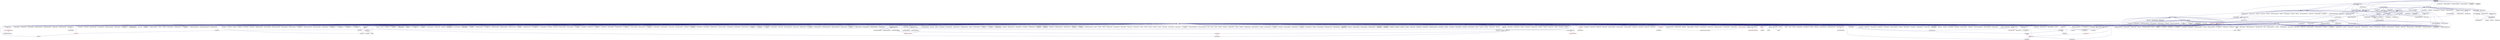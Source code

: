 digraph "barrier.hpp"
{
  edge [fontname="Helvetica",fontsize="10",labelfontname="Helvetica",labelfontsize="10"];
  node [fontname="Helvetica",fontsize="10",shape=record];
  Node24 [label="barrier.hpp",height=0.2,width=0.4,color="black", fillcolor="grey75", style="filled", fontcolor="black"];
  Node24 -> Node25 [dir="back",color="midnightblue",fontsize="10",style="solid",fontname="Helvetica"];
  Node25 [label="io_service_thread_pool.hpp",height=0.2,width=0.4,color="black", fillcolor="white", style="filled",URL="$d0/d56/io__service__thread__pool_8hpp.html"];
  Node25 -> Node26 [dir="back",color="midnightblue",fontsize="10",style="solid",fontname="Helvetica"];
  Node26 [label="io_service_thread_pool.cpp",height=0.2,width=0.4,color="black", fillcolor="white", style="filled",URL="$d1/d8d/io__service__thread__pool_8cpp.html"];
  Node24 -> Node27 [dir="back",color="midnightblue",fontsize="10",style="solid",fontname="Helvetica"];
  Node27 [label="scheduled_thread_pool.hpp",height=0.2,width=0.4,color="black", fillcolor="white", style="filled",URL="$d8/de4/scheduled__thread__pool_8hpp.html"];
  Node27 -> Node28 [dir="back",color="midnightblue",fontsize="10",style="solid",fontname="Helvetica"];
  Node28 [label="scheduled_thread_pool\l_impl.hpp",height=0.2,width=0.4,color="black", fillcolor="white", style="filled",URL="$d7/da2/scheduled__thread__pool__impl_8hpp.html"];
  Node28 -> Node29 [dir="back",color="midnightblue",fontsize="10",style="solid",fontname="Helvetica"];
  Node29 [label="oversubscribing_resource\l_partitioner.cpp",height=0.2,width=0.4,color="black", fillcolor="white", style="filled",URL="$dd/dee/oversubscribing__resource__partitioner_8cpp.html"];
  Node28 -> Node30 [dir="back",color="midnightblue",fontsize="10",style="solid",fontname="Helvetica"];
  Node30 [label="simple_resource_partitioner.cpp",height=0.2,width=0.4,color="black", fillcolor="white", style="filled",URL="$d5/df9/simple__resource__partitioner_8cpp.html"];
  Node28 -> Node31 [dir="back",color="midnightblue",fontsize="10",style="solid",fontname="Helvetica"];
  Node31 [label="scheduled_thread_pool.cpp",height=0.2,width=0.4,color="black", fillcolor="white", style="filled",URL="$d5/d73/scheduled__thread__pool_8cpp.html"];
  Node27 -> Node32 [dir="back",color="midnightblue",fontsize="10",style="solid",fontname="Helvetica"];
  Node32 [label="thread_pool_os_executors.hpp",height=0.2,width=0.4,color="black", fillcolor="white", style="filled",URL="$df/d39/runtime_2threads_2executors_2thread__pool__os__executors_8hpp.html"];
  Node32 -> Node33 [dir="back",color="midnightblue",fontsize="10",style="solid",fontname="Helvetica"];
  Node33 [label="thread_executors.hpp",height=0.2,width=0.4,color="black", fillcolor="white", style="filled",URL="$de/dc6/thread__executors_8hpp.html"];
  Node33 -> Node34 [dir="back",color="midnightblue",fontsize="10",style="solid",fontname="Helvetica"];
  Node34 [label="async_io_action.cpp",height=0.2,width=0.4,color="black", fillcolor="white", style="filled",URL="$d3/df5/async__io__action_8cpp.html"];
  Node33 -> Node35 [dir="back",color="midnightblue",fontsize="10",style="solid",fontname="Helvetica"];
  Node35 [label="async_io_simple.cpp",height=0.2,width=0.4,color="black", fillcolor="white", style="filled",URL="$da/db7/async__io__simple_8cpp.html"];
  Node33 -> Node36 [dir="back",color="midnightblue",fontsize="10",style="solid",fontname="Helvetica"];
  Node36 [label="qt.cpp",height=0.2,width=0.4,color="black", fillcolor="white", style="filled",URL="$df/d90/qt_8cpp.html"];
  Node33 -> Node37 [dir="back",color="midnightblue",fontsize="10",style="solid",fontname="Helvetica"];
  Node37 [label="fractals_executor.cpp",height=0.2,width=0.4,color="black", fillcolor="white", style="filled",URL="$d9/da9/fractals__executor_8cpp.html"];
  Node33 -> Node38 [dir="back",color="midnightblue",fontsize="10",style="solid",fontname="Helvetica"];
  Node38 [label="simple_future_continuation.cpp",height=0.2,width=0.4,color="black", fillcolor="white", style="filled",URL="$d8/d3c/simple__future__continuation_8cpp.html"];
  Node33 -> Node39 [dir="back",color="midnightblue",fontsize="10",style="solid",fontname="Helvetica"];
  Node39 [label="thread_pool_executor\l_1114.cpp",height=0.2,width=0.4,color="black", fillcolor="white", style="filled",URL="$d8/d63/thread__pool__executor__1114_8cpp.html"];
  Node33 -> Node40 [dir="back",color="midnightblue",fontsize="10",style="solid",fontname="Helvetica"];
  Node40 [label="thread_suspension_executor.cpp",height=0.2,width=0.4,color="black", fillcolor="white", style="filled",URL="$de/d9f/thread__suspension__executor_8cpp.html"];
  Node32 -> Node41 [dir="back",color="midnightblue",fontsize="10",style="solid",fontname="Helvetica"];
  Node41 [label="thread_pool_os_executors.hpp",height=0.2,width=0.4,color="black", fillcolor="white", style="filled",URL="$d7/dab/parallel_2executors_2thread__pool__os__executors_8hpp.html"];
  Node41 -> Node42 [dir="back",color="midnightblue",fontsize="10",style="solid",fontname="Helvetica"];
  Node42 [label="executors.hpp",height=0.2,width=0.4,color="black", fillcolor="white", style="filled",URL="$d6/d4e/parallel_2executors_8hpp.html"];
  Node42 -> Node29 [dir="back",color="midnightblue",fontsize="10",style="solid",fontname="Helvetica"];
  Node42 -> Node30 [dir="back",color="midnightblue",fontsize="10",style="solid",fontname="Helvetica"];
  Node42 -> Node43 [dir="back",color="midnightblue",fontsize="10",style="solid",fontname="Helvetica"];
  Node43 [label="parallel_executors.hpp",height=0.2,width=0.4,color="red", fillcolor="white", style="filled",URL="$d5/d19/parallel__executors_8hpp.html"];
  Node43 -> Node44 [dir="back",color="midnightblue",fontsize="10",style="solid",fontname="Helvetica"];
  Node44 [label="cublas_matmul.cpp",height=0.2,width=0.4,color="black", fillcolor="white", style="filled",URL="$dd/d84/cublas__matmul_8cpp.html"];
  Node43 -> Node46 [dir="back",color="midnightblue",fontsize="10",style="solid",fontname="Helvetica"];
  Node46 [label="transpose_block_numa.cpp",height=0.2,width=0.4,color="black", fillcolor="white", style="filled",URL="$dd/d3b/transpose__block__numa_8cpp.html"];
  Node43 -> Node47 [dir="back",color="midnightblue",fontsize="10",style="solid",fontname="Helvetica"];
  Node47 [label="stream.cpp",height=0.2,width=0.4,color="black", fillcolor="white", style="filled",URL="$da/d5f/stream_8cpp.html"];
  Node43 -> Node48 [dir="back",color="midnightblue",fontsize="10",style="solid",fontname="Helvetica"];
  Node48 [label="is_executor_1691.cpp",height=0.2,width=0.4,color="black", fillcolor="white", style="filled",URL="$d2/d1e/is__executor__1691_8cpp.html"];
  Node43 -> Node55 [dir="back",color="midnightblue",fontsize="10",style="solid",fontname="Helvetica"];
  Node55 [label="future_then_executor.cpp",height=0.2,width=0.4,color="black", fillcolor="white", style="filled",URL="$df/dbe/future__then__executor_8cpp.html"];
  Node43 -> Node56 [dir="back",color="midnightblue",fontsize="10",style="solid",fontname="Helvetica"];
  Node56 [label="future_then_executor\l_v1.cpp",height=0.2,width=0.4,color="black", fillcolor="white", style="filled",URL="$de/dc5/future__then__executor__v1_8cpp.html"];
  Node43 -> Node57 [dir="back",color="midnightblue",fontsize="10",style="solid",fontname="Helvetica"];
  Node57 [label="local_dataflow_executor.cpp",height=0.2,width=0.4,color="black", fillcolor="white", style="filled",URL="$d2/d73/local__dataflow__executor_8cpp.html"];
  Node43 -> Node58 [dir="back",color="midnightblue",fontsize="10",style="solid",fontname="Helvetica"];
  Node58 [label="local_dataflow_executor\l_v1.cpp",height=0.2,width=0.4,color="black", fillcolor="white", style="filled",URL="$df/d49/local__dataflow__executor__v1_8cpp.html"];
  Node43 -> Node59 [dir="back",color="midnightblue",fontsize="10",style="solid",fontname="Helvetica"];
  Node59 [label="destroy_tests.hpp",height=0.2,width=0.4,color="black", fillcolor="white", style="filled",URL="$db/d13/destroy__tests_8hpp.html"];
  Node59 -> Node60 [dir="back",color="midnightblue",fontsize="10",style="solid",fontname="Helvetica"];
  Node60 [label="destroy.cpp",height=0.2,width=0.4,color="black", fillcolor="white", style="filled",URL="$dd/d93/destroy_8cpp.html"];
  Node43 -> Node74 [dir="back",color="midnightblue",fontsize="10",style="solid",fontname="Helvetica"];
  Node74 [label="inclusive_scan_tests.hpp",height=0.2,width=0.4,color="black", fillcolor="white", style="filled",URL="$d1/d1e/inclusive__scan__tests_8hpp.html"];
  Node74 -> Node75 [dir="back",color="midnightblue",fontsize="10",style="solid",fontname="Helvetica"];
  Node75 [label="inclusive_scan.cpp",height=0.2,width=0.4,color="black", fillcolor="white", style="filled",URL="$d4/d31/inclusive__scan_8cpp.html"];
  Node74 -> Node76 [dir="back",color="midnightblue",fontsize="10",style="solid",fontname="Helvetica"];
  Node76 [label="inclusive_scan_executors\l_v1.cpp",height=0.2,width=0.4,color="black", fillcolor="white", style="filled",URL="$da/dda/inclusive__scan__executors__v1_8cpp.html"];
  Node43 -> Node77 [dir="back",color="midnightblue",fontsize="10",style="solid",fontname="Helvetica"];
  Node77 [label="is_sorted_tests.hpp",height=0.2,width=0.4,color="black", fillcolor="white", style="filled",URL="$d7/d7f/is__sorted__tests_8hpp.html"];
  Node77 -> Node78 [dir="back",color="midnightblue",fontsize="10",style="solid",fontname="Helvetica"];
  Node78 [label="is_sorted.cpp",height=0.2,width=0.4,color="black", fillcolor="white", style="filled",URL="$df/d8f/is__sorted_8cpp.html"];
  Node77 -> Node79 [dir="back",color="midnightblue",fontsize="10",style="solid",fontname="Helvetica"];
  Node79 [label="is_sorted_executors\l_v1.cpp",height=0.2,width=0.4,color="black", fillcolor="white", style="filled",URL="$d1/d98/is__sorted__executors__v1_8cpp.html"];
  Node42 -> Node116 [dir="back",color="midnightblue",fontsize="10",style="solid",fontname="Helvetica"];
  Node116 [label="execution.hpp",height=0.2,width=0.4,color="red", fillcolor="white", style="filled",URL="$d7/d7f/execution_8hpp.html"];
  Node116 -> Node119 [dir="back",color="midnightblue",fontsize="10",style="solid",fontname="Helvetica"];
  Node119 [label="barrier_hang.cpp",height=0.2,width=0.4,color="black", fillcolor="white", style="filled",URL="$dd/d8b/barrier__hang_8cpp.html"];
  Node41 -> Node120 [dir="back",color="midnightblue",fontsize="10",style="solid",fontname="Helvetica"];
  Node120 [label="thread_pool_os_executors.cpp",height=0.2,width=0.4,color="black", fillcolor="white", style="filled",URL="$da/d9a/tests_2unit_2parallel_2executors_2thread__pool__os__executors_8cpp.html"];
  Node41 -> Node121 [dir="back",color="midnightblue",fontsize="10",style="solid",fontname="Helvetica"];
  Node121 [label="thread_pool_os_executors\l_v1.cpp",height=0.2,width=0.4,color="black", fillcolor="white", style="filled",URL="$d7/d15/thread__pool__os__executors__v1_8cpp.html"];
  Node32 -> Node122 [dir="back",color="midnightblue",fontsize="10",style="solid",fontname="Helvetica"];
  Node122 [label="thread_pool_os_executors.cpp",height=0.2,width=0.4,color="black", fillcolor="white", style="filled",URL="$db/d09/src_2runtime_2threads_2executors_2thread__pool__os__executors_8cpp.html"];
  Node27 -> Node123 [dir="back",color="midnightblue",fontsize="10",style="solid",fontname="Helvetica"];
  Node123 [label="thread_pools.hpp",height=0.2,width=0.4,color="black", fillcolor="white", style="filled",URL="$d2/d6f/thread__pools_8hpp.html"];
  Node123 -> Node124 [dir="back",color="midnightblue",fontsize="10",style="solid",fontname="Helvetica"];
  Node124 [label="threads.hpp",height=0.2,width=0.4,color="black", fillcolor="white", style="filled",URL="$d8/df1/threads_8hpp.html"];
  Node124 -> Node125 [dir="back",color="midnightblue",fontsize="10",style="solid",fontname="Helvetica"];
  Node125 [label="cancelable_action.hpp",height=0.2,width=0.4,color="black", fillcolor="white", style="filled",URL="$d5/d4d/server_2cancelable__action_8hpp.html"];
  Node125 -> Node126 [dir="back",color="midnightblue",fontsize="10",style="solid",fontname="Helvetica"];
  Node126 [label="cancelable_action.cpp",height=0.2,width=0.4,color="black", fillcolor="white", style="filled",URL="$d5/d0c/cancelable__action_8cpp.html"];
  Node125 -> Node127 [dir="back",color="midnightblue",fontsize="10",style="solid",fontname="Helvetica"];
  Node127 [label="cancelable_action.hpp",height=0.2,width=0.4,color="red", fillcolor="white", style="filled",URL="$d0/da3/stubs_2cancelable__action_8hpp.html"];
  Node124 -> Node130 [dir="back",color="midnightblue",fontsize="10",style="solid",fontname="Helvetica"];
  Node130 [label="widget.hpp",height=0.2,width=0.4,color="black", fillcolor="white", style="filled",URL="$d8/d24/widget_8hpp.html"];
  Node130 -> Node36 [dir="back",color="midnightblue",fontsize="10",style="solid",fontname="Helvetica"];
  Node130 -> Node131 [dir="back",color="midnightblue",fontsize="10",style="solid",fontname="Helvetica"];
  Node131 [label="widget.cpp",height=0.2,width=0.4,color="black", fillcolor="white", style="filled",URL="$da/d15/widget_8cpp.html"];
  Node124 -> Node132 [dir="back",color="midnightblue",fontsize="10",style="solid",fontname="Helvetica"];
  Node132 [label="enumerate_threads.cpp",height=0.2,width=0.4,color="black", fillcolor="white", style="filled",URL="$d3/dd4/enumerate__threads_8cpp.html"];
  Node124 -> Node133 [dir="back",color="midnightblue",fontsize="10",style="solid",fontname="Helvetica"];
  Node133 [label="interval_timer.cpp",height=0.2,width=0.4,color="black", fillcolor="white", style="filled",URL="$de/df1/examples_2quickstart_2interval__timer_8cpp.html"];
  Node124 -> Node134 [dir="back",color="midnightblue",fontsize="10",style="solid",fontname="Helvetica"];
  Node134 [label="shared_mutex.cpp",height=0.2,width=0.4,color="black", fillcolor="white", style="filled",URL="$da/d0b/shared__mutex_8cpp.html"];
  Node124 -> Node38 [dir="back",color="midnightblue",fontsize="10",style="solid",fontname="Helvetica"];
  Node124 -> Node47 [dir="back",color="midnightblue",fontsize="10",style="solid",fontname="Helvetica"];
  Node124 -> Node135 [dir="back",color="midnightblue",fontsize="10",style="solid",fontname="Helvetica"];
  Node135 [label="dataflow_791.cpp",height=0.2,width=0.4,color="black", fillcolor="white", style="filled",URL="$d6/da1/dataflow__791_8cpp.html"];
  Node124 -> Node136 [dir="back",color="midnightblue",fontsize="10",style="solid",fontname="Helvetica"];
  Node136 [label="future_timed_wait_1025.cpp",height=0.2,width=0.4,color="black", fillcolor="white", style="filled",URL="$de/d7d/future__timed__wait__1025_8cpp.html"];
  Node124 -> Node137 [dir="back",color="midnightblue",fontsize="10",style="solid",fontname="Helvetica"];
  Node137 [label="use_all_cores_2262.cpp",height=0.2,width=0.4,color="black", fillcolor="white", style="filled",URL="$d2/d10/use__all__cores__2262_8cpp.html"];
  Node124 -> Node138 [dir="back",color="midnightblue",fontsize="10",style="solid",fontname="Helvetica"];
  Node138 [label="await.cpp",height=0.2,width=0.4,color="black", fillcolor="white", style="filled",URL="$d6/d41/await_8cpp.html"];
  Node124 -> Node139 [dir="back",color="midnightblue",fontsize="10",style="solid",fontname="Helvetica"];
  Node139 [label="counting_semaphore.cpp",height=0.2,width=0.4,color="black", fillcolor="white", style="filled",URL="$df/de9/counting__semaphore_8cpp.html"];
  Node124 -> Node140 [dir="back",color="midnightblue",fontsize="10",style="solid",fontname="Helvetica"];
  Node140 [label="future.cpp",height=0.2,width=0.4,color="black", fillcolor="white", style="filled",URL="$d6/d4d/future_8cpp.html"];
  Node124 -> Node141 [dir="back",color="midnightblue",fontsize="10",style="solid",fontname="Helvetica"];
  Node141 [label="future_then.cpp",height=0.2,width=0.4,color="black", fillcolor="white", style="filled",URL="$df/da5/future__then_8cpp.html"];
  Node124 -> Node55 [dir="back",color="midnightblue",fontsize="10",style="solid",fontname="Helvetica"];
  Node124 -> Node56 [dir="back",color="midnightblue",fontsize="10",style="solid",fontname="Helvetica"];
  Node124 -> Node142 [dir="back",color="midnightblue",fontsize="10",style="solid",fontname="Helvetica"];
  Node142 [label="future_wait.cpp",height=0.2,width=0.4,color="black", fillcolor="white", style="filled",URL="$d6/d2f/future__wait_8cpp.html"];
  Node124 -> Node143 [dir="back",color="midnightblue",fontsize="10",style="solid",fontname="Helvetica"];
  Node143 [label="local_barrier.cpp",height=0.2,width=0.4,color="black", fillcolor="white", style="filled",URL="$d2/db4/tests_2unit_2lcos_2local__barrier_8cpp.html"];
  Node124 -> Node144 [dir="back",color="midnightblue",fontsize="10",style="solid",fontname="Helvetica"];
  Node144 [label="local_dataflow.cpp",height=0.2,width=0.4,color="black", fillcolor="white", style="filled",URL="$d9/d92/local__dataflow_8cpp.html"];
  Node124 -> Node57 [dir="back",color="midnightblue",fontsize="10",style="solid",fontname="Helvetica"];
  Node124 -> Node58 [dir="back",color="midnightblue",fontsize="10",style="solid",fontname="Helvetica"];
  Node124 -> Node145 [dir="back",color="midnightblue",fontsize="10",style="solid",fontname="Helvetica"];
  Node145 [label="local_dataflow_std\l_array.cpp",height=0.2,width=0.4,color="black", fillcolor="white", style="filled",URL="$db/dcb/local__dataflow__std__array_8cpp.html"];
  Node124 -> Node146 [dir="back",color="midnightblue",fontsize="10",style="solid",fontname="Helvetica"];
  Node146 [label="local_event.cpp",height=0.2,width=0.4,color="black", fillcolor="white", style="filled",URL="$df/d9a/local__event_8cpp.html"];
  Node124 -> Node147 [dir="back",color="midnightblue",fontsize="10",style="solid",fontname="Helvetica"];
  Node147 [label="packaged_action.cpp",height=0.2,width=0.4,color="black", fillcolor="white", style="filled",URL="$d3/d63/packaged__action_8cpp.html"];
  Node124 -> Node148 [dir="back",color="midnightblue",fontsize="10",style="solid",fontname="Helvetica"];
  Node148 [label="promise.cpp",height=0.2,width=0.4,color="black", fillcolor="white", style="filled",URL="$d1/d4f/tests_2unit_2lcos_2promise_8cpp.html"];
  Node124 -> Node149 [dir="back",color="midnightblue",fontsize="10",style="solid",fontname="Helvetica"];
  Node149 [label="shared_future.cpp",height=0.2,width=0.4,color="black", fillcolor="white", style="filled",URL="$d3/d69/shared__future_8cpp.html"];
  Node124 -> Node150 [dir="back",color="midnightblue",fontsize="10",style="solid",fontname="Helvetica"];
  Node150 [label="shared_mutex1.cpp",height=0.2,width=0.4,color="black", fillcolor="white", style="filled",URL="$d8/d57/shared__mutex1_8cpp.html"];
  Node124 -> Node151 [dir="back",color="midnightblue",fontsize="10",style="solid",fontname="Helvetica"];
  Node151 [label="shared_mutex2.cpp",height=0.2,width=0.4,color="black", fillcolor="white", style="filled",URL="$d1/d40/shared__mutex2_8cpp.html"];
  Node124 -> Node152 [dir="back",color="midnightblue",fontsize="10",style="solid",fontname="Helvetica"];
  Node152 [label="sliding_semaphore.cpp",height=0.2,width=0.4,color="black", fillcolor="white", style="filled",URL="$d2/d38/sliding__semaphore_8cpp.html"];
  Node124 -> Node153 [dir="back",color="midnightblue",fontsize="10",style="solid",fontname="Helvetica"];
  Node153 [label="when_all.cpp",height=0.2,width=0.4,color="black", fillcolor="white", style="filled",URL="$da/d18/when__all_8cpp.html"];
  Node124 -> Node154 [dir="back",color="midnightblue",fontsize="10",style="solid",fontname="Helvetica"];
  Node154 [label="when_all_std_array.cpp",height=0.2,width=0.4,color="black", fillcolor="white", style="filled",URL="$d0/dfc/when__all__std__array_8cpp.html"];
  Node124 -> Node155 [dir="back",color="midnightblue",fontsize="10",style="solid",fontname="Helvetica"];
  Node155 [label="when_any.cpp",height=0.2,width=0.4,color="black", fillcolor="white", style="filled",URL="$d7/d30/when__any_8cpp.html"];
  Node124 -> Node156 [dir="back",color="midnightblue",fontsize="10",style="solid",fontname="Helvetica"];
  Node156 [label="when_any_std_array.cpp",height=0.2,width=0.4,color="black", fillcolor="white", style="filled",URL="$d3/d3d/when__any__std__array_8cpp.html"];
  Node124 -> Node157 [dir="back",color="midnightblue",fontsize="10",style="solid",fontname="Helvetica"];
  Node157 [label="when_each.cpp",height=0.2,width=0.4,color="black", fillcolor="white", style="filled",URL="$d0/d95/when__each_8cpp.html"];
  Node124 -> Node158 [dir="back",color="midnightblue",fontsize="10",style="solid",fontname="Helvetica"];
  Node158 [label="when_some.cpp",height=0.2,width=0.4,color="black", fillcolor="white", style="filled",URL="$dc/d48/when__some_8cpp.html"];
  Node124 -> Node159 [dir="back",color="midnightblue",fontsize="10",style="solid",fontname="Helvetica"];
  Node159 [label="when_some_std_array.cpp",height=0.2,width=0.4,color="black", fillcolor="white", style="filled",URL="$df/d4d/when__some__std__array_8cpp.html"];
  Node124 -> Node160 [dir="back",color="midnightblue",fontsize="10",style="solid",fontname="Helvetica"];
  Node160 [label="foreach_projection.cpp",height=0.2,width=0.4,color="black", fillcolor="white", style="filled",URL="$d3/d3e/foreach__projection_8cpp.html"];
  Node124 -> Node161 [dir="back",color="midnightblue",fontsize="10",style="solid",fontname="Helvetica"];
  Node161 [label="foreach_range.cpp",height=0.2,width=0.4,color="black", fillcolor="white", style="filled",URL="$d1/d8e/foreach__range_8cpp.html"];
  Node124 -> Node162 [dir="back",color="midnightblue",fontsize="10",style="solid",fontname="Helvetica"];
  Node162 [label="foreach_range_projection.cpp",height=0.2,width=0.4,color="black", fillcolor="white", style="filled",URL="$d6/d56/foreach__range__projection_8cpp.html"];
  Node124 -> Node163 [dir="back",color="midnightblue",fontsize="10",style="solid",fontname="Helvetica"];
  Node163 [label="resource_partitioner.cpp",height=0.2,width=0.4,color="black", fillcolor="white", style="filled",URL="$d8/dd8/resource__partitioner_8cpp.html"];
  Node124 -> Node164 [dir="back",color="midnightblue",fontsize="10",style="solid",fontname="Helvetica"];
  Node164 [label="thread_affinity.cpp",height=0.2,width=0.4,color="black", fillcolor="white", style="filled",URL="$da/dce/thread__affinity_8cpp.html"];
  Node124 -> Node165 [dir="back",color="midnightblue",fontsize="10",style="solid",fontname="Helvetica"];
  Node165 [label="tss.cpp",height=0.2,width=0.4,color="black", fillcolor="white", style="filled",URL="$dc/d69/tests_2unit_2threads_2tss_8cpp.html"];
  Node124 -> Node166 [dir="back",color="midnightblue",fontsize="10",style="solid",fontname="Helvetica"];
  Node166 [label="parse_affinity_options.cpp",height=0.2,width=0.4,color="black", fillcolor="white", style="filled",URL="$d2/db7/tests_2unit_2util_2parse__affinity__options_8cpp.html"];
  Node124 -> Node167 [dir="back",color="midnightblue",fontsize="10",style="solid",fontname="Helvetica"];
  Node167 [label="unwrap.cpp",height=0.2,width=0.4,color="black", fillcolor="white", style="filled",URL="$df/d62/unwrap_8cpp.html"];
  Node27 -> Node31 [dir="back",color="midnightblue",fontsize="10",style="solid",fontname="Helvetica"];
  Node27 -> Node168 [dir="back",color="midnightblue",fontsize="10",style="solid",fontname="Helvetica"];
  Node168 [label="threadmanager.cpp",height=0.2,width=0.4,color="black", fillcolor="white", style="filled",URL="$d5/d57/threadmanager_8cpp.html"];
  Node24 -> Node28 [dir="back",color="midnightblue",fontsize="10",style="solid",fontname="Helvetica"];
  Node24 -> Node169 [dir="back",color="midnightblue",fontsize="10",style="solid",fontname="Helvetica"];
  Node169 [label="thread_pool_base.hpp",height=0.2,width=0.4,color="black", fillcolor="white", style="filled",URL="$d1/d25/thread__pool__base_8hpp.html"];
  Node169 -> Node25 [dir="back",color="midnightblue",fontsize="10",style="solid",fontname="Helvetica"];
  Node169 -> Node27 [dir="back",color="midnightblue",fontsize="10",style="solid",fontname="Helvetica"];
  Node169 -> Node170 [dir="back",color="midnightblue",fontsize="10",style="solid",fontname="Helvetica"];
  Node170 [label="customized_pool_executors.hpp",height=0.2,width=0.4,color="black", fillcolor="white", style="filled",URL="$d2/db0/customized__pool__executors_8hpp.html"];
  Node170 -> Node29 [dir="back",color="midnightblue",fontsize="10",style="solid",fontname="Helvetica"];
  Node170 -> Node30 [dir="back",color="midnightblue",fontsize="10",style="solid",fontname="Helvetica"];
  Node170 -> Node171 [dir="back",color="midnightblue",fontsize="10",style="solid",fontname="Helvetica"];
  Node171 [label="customized_pool_executors.cpp",height=0.2,width=0.4,color="black", fillcolor="white", style="filled",URL="$d9/d69/customized__pool__executors_8cpp.html"];
  Node169 -> Node172 [dir="back",color="midnightblue",fontsize="10",style="solid",fontname="Helvetica"];
  Node172 [label="scheduler_base.hpp",height=0.2,width=0.4,color="black", fillcolor="white", style="filled",URL="$d1/dc8/scheduler__base_8hpp.html"];
  Node172 -> Node173 [dir="back",color="midnightblue",fontsize="10",style="solid",fontname="Helvetica"];
  Node173 [label="shared_priority_scheduler.hpp",height=0.2,width=0.4,color="black", fillcolor="white", style="filled",URL="$d0/d84/shared__priority__scheduler_8hpp.html"];
  Node173 -> Node29 [dir="back",color="midnightblue",fontsize="10",style="solid",fontname="Helvetica"];
  Node173 -> Node30 [dir="back",color="midnightblue",fontsize="10",style="solid",fontname="Helvetica"];
  Node172 -> Node174 [dir="back",color="midnightblue",fontsize="10",style="solid",fontname="Helvetica"];
  Node174 [label="create_thread.hpp",height=0.2,width=0.4,color="black", fillcolor="white", style="filled",URL="$db/dbb/create__thread_8hpp.html"];
  Node174 -> Node28 [dir="back",color="midnightblue",fontsize="10",style="solid",fontname="Helvetica"];
  Node174 -> Node175 [dir="back",color="midnightblue",fontsize="10",style="solid",fontname="Helvetica"];
  Node175 [label="set_thread_state.hpp",height=0.2,width=0.4,color="black", fillcolor="white", style="filled",URL="$d6/d98/set__thread__state_8hpp.html"];
  Node175 -> Node28 [dir="back",color="midnightblue",fontsize="10",style="solid",fontname="Helvetica"];
  Node175 -> Node176 [dir="back",color="midnightblue",fontsize="10",style="solid",fontname="Helvetica"];
  Node176 [label="thread_pool_base.cpp",height=0.2,width=0.4,color="black", fillcolor="white", style="filled",URL="$da/de2/thread__pool__base_8cpp.html"];
  Node175 -> Node177 [dir="back",color="midnightblue",fontsize="10",style="solid",fontname="Helvetica"];
  Node177 [label="current_executor.cpp",height=0.2,width=0.4,color="black", fillcolor="white", style="filled",URL="$d4/d27/current__executor_8cpp.html"];
  Node175 -> Node178 [dir="back",color="midnightblue",fontsize="10",style="solid",fontname="Helvetica"];
  Node178 [label="thread_pool_executors.cpp",height=0.2,width=0.4,color="black", fillcolor="white", style="filled",URL="$d8/ddd/src_2runtime_2threads_2executors_2thread__pool__executors_8cpp.html"];
  Node175 -> Node179 [dir="back",color="midnightblue",fontsize="10",style="solid",fontname="Helvetica"];
  Node179 [label="thread_helpers.cpp",height=0.2,width=0.4,color="black", fillcolor="white", style="filled",URL="$d7/d5f/thread__helpers_8cpp.html"];
  Node175 -> Node168 [dir="back",color="midnightblue",fontsize="10",style="solid",fontname="Helvetica"];
  Node174 -> Node177 [dir="back",color="midnightblue",fontsize="10",style="solid",fontname="Helvetica"];
  Node174 -> Node178 [dir="back",color="midnightblue",fontsize="10",style="solid",fontname="Helvetica"];
  Node172 -> Node180 [dir="back",color="midnightblue",fontsize="10",style="solid",fontname="Helvetica"];
  Node180 [label="create_work.hpp",height=0.2,width=0.4,color="black", fillcolor="white", style="filled",URL="$d2/dd7/create__work_8hpp.html"];
  Node180 -> Node28 [dir="back",color="midnightblue",fontsize="10",style="solid",fontname="Helvetica"];
  Node180 -> Node175 [dir="back",color="midnightblue",fontsize="10",style="solid",fontname="Helvetica"];
  Node172 -> Node27 [dir="back",color="midnightblue",fontsize="10",style="solid",fontname="Helvetica"];
  Node172 -> Node28 [dir="back",color="midnightblue",fontsize="10",style="solid",fontname="Helvetica"];
  Node172 -> Node181 [dir="back",color="midnightblue",fontsize="10",style="solid",fontname="Helvetica"];
  Node181 [label="local_priority_queue\l_scheduler.hpp",height=0.2,width=0.4,color="black", fillcolor="white", style="filled",URL="$d2/d20/local__priority__queue__scheduler_8hpp.html"];
  Node181 -> Node182 [dir="back",color="midnightblue",fontsize="10",style="solid",fontname="Helvetica"];
  Node182 [label="schedulers.hpp",height=0.2,width=0.4,color="black", fillcolor="white", style="filled",URL="$d2/d04/schedulers_8hpp.html"];
  Node182 -> Node28 [dir="back",color="midnightblue",fontsize="10",style="solid",fontname="Helvetica"];
  Node182 -> Node183 [dir="back",color="midnightblue",fontsize="10",style="solid",fontname="Helvetica"];
  Node183 [label="hpx_init.cpp",height=0.2,width=0.4,color="black", fillcolor="white", style="filled",URL="$d6/dfa/hpx__init_8cpp.html"];
  Node182 -> Node168 [dir="back",color="midnightblue",fontsize="10",style="solid",fontname="Helvetica"];
  Node181 -> Node31 [dir="back",color="midnightblue",fontsize="10",style="solid",fontname="Helvetica"];
  Node181 -> Node184 [dir="back",color="midnightblue",fontsize="10",style="solid",fontname="Helvetica"];
  Node184 [label="thread_pool_attached\l_executors.cpp",height=0.2,width=0.4,color="black", fillcolor="white", style="filled",URL="$d0/d67/src_2runtime_2threads_2executors_2thread__pool__attached__executors_8cpp.html"];
  Node181 -> Node178 [dir="back",color="midnightblue",fontsize="10",style="solid",fontname="Helvetica"];
  Node181 -> Node122 [dir="back",color="midnightblue",fontsize="10",style="solid",fontname="Helvetica"];
  Node172 -> Node177 [dir="back",color="midnightblue",fontsize="10",style="solid",fontname="Helvetica"];
  Node172 -> Node185 [dir="back",color="midnightblue",fontsize="10",style="solid",fontname="Helvetica"];
  Node185 [label="scheduler_specific\l_ptr.cpp",height=0.2,width=0.4,color="black", fillcolor="white", style="filled",URL="$d1/d89/scheduler__specific__ptr_8cpp.html"];
  Node169 -> Node123 [dir="back",color="midnightblue",fontsize="10",style="solid",fontname="Helvetica"];
  Node169 -> Node186 [dir="back",color="midnightblue",fontsize="10",style="solid",fontname="Helvetica"];
  Node186 [label="threadmanager.hpp",height=0.2,width=0.4,color="black", fillcolor="white", style="filled",URL="$d4/d5d/runtime_2threads_2threadmanager_8hpp.html"];
  Node186 -> Node187 [dir="back",color="midnightblue",fontsize="10",style="solid",fontname="Helvetica"];
  Node187 [label="system_characteristics.hpp",height=0.2,width=0.4,color="black", fillcolor="white", style="filled",URL="$d0/d07/system__characteristics_8hpp.html"];
  Node187 -> Node29 [dir="back",color="midnightblue",fontsize="10",style="solid",fontname="Helvetica"];
  Node187 -> Node30 [dir="back",color="midnightblue",fontsize="10",style="solid",fontname="Helvetica"];
  Node186 -> Node188 [dir="back",color="midnightblue",fontsize="10",style="solid",fontname="Helvetica"];
  Node188 [label="threadmanager.hpp",height=0.2,width=0.4,color="black", fillcolor="white", style="filled",URL="$d7/d1b/include_2threadmanager_8hpp.html"];
  Node188 -> Node189 [dir="back",color="midnightblue",fontsize="10",style="solid",fontname="Helvetica"];
  Node189 [label="runtime.hpp",height=0.2,width=0.4,color="black", fillcolor="white", style="filled",URL="$d5/d15/include_2runtime_8hpp.html"];
  Node189 -> Node34 [dir="back",color="midnightblue",fontsize="10",style="solid",fontname="Helvetica"];
  Node189 -> Node190 [dir="back",color="midnightblue",fontsize="10",style="solid",fontname="Helvetica"];
  Node190 [label="async_io_external.cpp",height=0.2,width=0.4,color="black", fillcolor="white", style="filled",URL="$da/d9a/async__io__external_8cpp.html"];
  Node189 -> Node191 [dir="back",color="midnightblue",fontsize="10",style="solid",fontname="Helvetica"];
  Node191 [label="async_io_low_level.cpp",height=0.2,width=0.4,color="black", fillcolor="white", style="filled",URL="$dc/d10/async__io__low__level_8cpp.html"];
  Node189 -> Node35 [dir="back",color="midnightblue",fontsize="10",style="solid",fontname="Helvetica"];
  Node189 -> Node192 [dir="back",color="midnightblue",fontsize="10",style="solid",fontname="Helvetica"];
  Node192 [label="rnd_future_reduce.cpp",height=0.2,width=0.4,color="black", fillcolor="white", style="filled",URL="$d1/db5/rnd__future__reduce_8cpp.html"];
  Node189 -> Node29 [dir="back",color="midnightblue",fontsize="10",style="solid",fontname="Helvetica"];
  Node189 -> Node187 [dir="back",color="midnightblue",fontsize="10",style="solid",fontname="Helvetica"];
  Node189 -> Node30 [dir="back",color="midnightblue",fontsize="10",style="solid",fontname="Helvetica"];
  Node189 -> Node193 [dir="back",color="midnightblue",fontsize="10",style="solid",fontname="Helvetica"];
  Node193 [label="hpx.hpp",height=0.2,width=0.4,color="red", fillcolor="white", style="filled",URL="$d0/daa/hpx_8hpp.html"];
  Node193 -> Node194 [dir="back",color="midnightblue",fontsize="10",style="solid",fontname="Helvetica"];
  Node194 [label="1d_stencil_1.cpp",height=0.2,width=0.4,color="black", fillcolor="white", style="filled",URL="$d2/db1/1d__stencil__1_8cpp.html"];
  Node193 -> Node195 [dir="back",color="midnightblue",fontsize="10",style="solid",fontname="Helvetica"];
  Node195 [label="1d_stencil_2.cpp",height=0.2,width=0.4,color="black", fillcolor="white", style="filled",URL="$d3/dd1/1d__stencil__2_8cpp.html"];
  Node193 -> Node196 [dir="back",color="midnightblue",fontsize="10",style="solid",fontname="Helvetica"];
  Node196 [label="1d_stencil_3.cpp",height=0.2,width=0.4,color="black", fillcolor="white", style="filled",URL="$db/d19/1d__stencil__3_8cpp.html"];
  Node193 -> Node197 [dir="back",color="midnightblue",fontsize="10",style="solid",fontname="Helvetica"];
  Node197 [label="1d_stencil_4.cpp",height=0.2,width=0.4,color="black", fillcolor="white", style="filled",URL="$d1/d7d/1d__stencil__4_8cpp.html"];
  Node193 -> Node198 [dir="back",color="midnightblue",fontsize="10",style="solid",fontname="Helvetica"];
  Node198 [label="1d_stencil_4_parallel.cpp",height=0.2,width=0.4,color="black", fillcolor="white", style="filled",URL="$d6/d05/1d__stencil__4__parallel_8cpp.html"];
  Node193 -> Node199 [dir="back",color="midnightblue",fontsize="10",style="solid",fontname="Helvetica"];
  Node199 [label="1d_stencil_4_repart.cpp",height=0.2,width=0.4,color="black", fillcolor="white", style="filled",URL="$d0/d6b/1d__stencil__4__repart_8cpp.html"];
  Node193 -> Node200 [dir="back",color="midnightblue",fontsize="10",style="solid",fontname="Helvetica"];
  Node200 [label="1d_stencil_4_throttle.cpp",height=0.2,width=0.4,color="black", fillcolor="white", style="filled",URL="$d6/de5/1d__stencil__4__throttle_8cpp.html"];
  Node193 -> Node201 [dir="back",color="midnightblue",fontsize="10",style="solid",fontname="Helvetica"];
  Node201 [label="1d_stencil_5.cpp",height=0.2,width=0.4,color="black", fillcolor="white", style="filled",URL="$d7/d2a/1d__stencil__5_8cpp.html"];
  Node193 -> Node202 [dir="back",color="midnightblue",fontsize="10",style="solid",fontname="Helvetica"];
  Node202 [label="1d_stencil_6.cpp",height=0.2,width=0.4,color="black", fillcolor="white", style="filled",URL="$db/de7/1d__stencil__6_8cpp.html"];
  Node193 -> Node203 [dir="back",color="midnightblue",fontsize="10",style="solid",fontname="Helvetica"];
  Node203 [label="1d_stencil_7.cpp",height=0.2,width=0.4,color="black", fillcolor="white", style="filled",URL="$d4/d5a/1d__stencil__7_8cpp.html"];
  Node193 -> Node204 [dir="back",color="midnightblue",fontsize="10",style="solid",fontname="Helvetica"];
  Node204 [label="1d_stencil_8.cpp",height=0.2,width=0.4,color="black", fillcolor="white", style="filled",URL="$df/de0/1d__stencil__8_8cpp.html"];
  Node193 -> Node205 [dir="back",color="midnightblue",fontsize="10",style="solid",fontname="Helvetica"];
  Node205 [label="accumulator.cpp",height=0.2,width=0.4,color="black", fillcolor="white", style="filled",URL="$d1/d81/accumulator_8cpp.html"];
  Node193 -> Node206 [dir="back",color="midnightblue",fontsize="10",style="solid",fontname="Helvetica"];
  Node206 [label="accumulator.hpp",height=0.2,width=0.4,color="red", fillcolor="white", style="filled",URL="$d4/d9d/server_2accumulator_8hpp.html"];
  Node206 -> Node205 [dir="back",color="midnightblue",fontsize="10",style="solid",fontname="Helvetica"];
  Node193 -> Node209 [dir="back",color="midnightblue",fontsize="10",style="solid",fontname="Helvetica"];
  Node209 [label="template_function_accumulator.hpp",height=0.2,width=0.4,color="black", fillcolor="white", style="filled",URL="$d7/da6/server_2template__function__accumulator_8hpp.html"];
  Node209 -> Node210 [dir="back",color="midnightblue",fontsize="10",style="solid",fontname="Helvetica"];
  Node210 [label="template_function_accumulator.cpp",height=0.2,width=0.4,color="black", fillcolor="white", style="filled",URL="$d5/d02/template__function__accumulator_8cpp.html"];
  Node209 -> Node211 [dir="back",color="midnightblue",fontsize="10",style="solid",fontname="Helvetica"];
  Node211 [label="template_function_accumulator.hpp",height=0.2,width=0.4,color="red", fillcolor="white", style="filled",URL="$d3/de9/template__function__accumulator_8hpp.html"];
  Node193 -> Node213 [dir="back",color="midnightblue",fontsize="10",style="solid",fontname="Helvetica"];
  Node213 [label="template_accumulator.cpp",height=0.2,width=0.4,color="black", fillcolor="white", style="filled",URL="$d0/d4a/template__accumulator_8cpp.html"];
  Node193 -> Node210 [dir="back",color="midnightblue",fontsize="10",style="solid",fontname="Helvetica"];
  Node193 -> Node211 [dir="back",color="midnightblue",fontsize="10",style="solid",fontname="Helvetica"];
  Node193 -> Node214 [dir="back",color="midnightblue",fontsize="10",style="solid",fontname="Helvetica"];
  Node214 [label="allgather_module.cpp",height=0.2,width=0.4,color="black", fillcolor="white", style="filled",URL="$df/de4/allgather__module_8cpp.html"];
  Node193 -> Node215 [dir="back",color="midnightblue",fontsize="10",style="solid",fontname="Helvetica"];
  Node215 [label="allgather.cpp",height=0.2,width=0.4,color="black", fillcolor="white", style="filled",URL="$d7/d06/allgather_8cpp.html"];
  Node193 -> Node216 [dir="back",color="midnightblue",fontsize="10",style="solid",fontname="Helvetica"];
  Node216 [label="allgather_and_gate.cpp",height=0.2,width=0.4,color="black", fillcolor="white", style="filled",URL="$d1/d56/allgather__and__gate_8cpp.html"];
  Node193 -> Node217 [dir="back",color="midnightblue",fontsize="10",style="solid",fontname="Helvetica"];
  Node217 [label="ag_client.cpp",height=0.2,width=0.4,color="black", fillcolor="white", style="filled",URL="$d4/d5d/ag__client_8cpp.html"];
  Node193 -> Node218 [dir="back",color="midnightblue",fontsize="10",style="solid",fontname="Helvetica"];
  Node218 [label="hpx_thread_phase.cpp",height=0.2,width=0.4,color="black", fillcolor="white", style="filled",URL="$d5/dca/hpx__thread__phase_8cpp.html"];
  Node193 -> Node219 [dir="back",color="midnightblue",fontsize="10",style="solid",fontname="Helvetica"];
  Node219 [label="os_thread_num.cpp",height=0.2,width=0.4,color="black", fillcolor="white", style="filled",URL="$d2/dfb/os__thread__num_8cpp.html"];
  Node193 -> Node126 [dir="back",color="midnightblue",fontsize="10",style="solid",fontname="Helvetica"];
  Node193 -> Node125 [dir="back",color="midnightblue",fontsize="10",style="solid",fontname="Helvetica"];
  Node193 -> Node127 [dir="back",color="midnightblue",fontsize="10",style="solid",fontname="Helvetica"];
  Node193 -> Node129 [dir="back",color="midnightblue",fontsize="10",style="solid",fontname="Helvetica"];
  Node129 [label="cancelable_action_client.cpp",height=0.2,width=0.4,color="black", fillcolor="white", style="filled",URL="$d1/db8/cancelable__action__client_8cpp.html"];
  Node193 -> Node44 [dir="back",color="midnightblue",fontsize="10",style="solid",fontname="Helvetica"];
  Node193 -> Node220 [dir="back",color="midnightblue",fontsize="10",style="solid",fontname="Helvetica"];
  Node220 [label="win_perf_counters.cpp",height=0.2,width=0.4,color="black", fillcolor="white", style="filled",URL="$d8/d11/win__perf__counters_8cpp.html"];
  Node193 -> Node221 [dir="back",color="midnightblue",fontsize="10",style="solid",fontname="Helvetica"];
  Node221 [label="win_perf_counters.hpp",height=0.2,width=0.4,color="black", fillcolor="white", style="filled",URL="$d5/da7/win__perf__counters_8hpp.html"];
  Node193 -> Node222 [dir="back",color="midnightblue",fontsize="10",style="solid",fontname="Helvetica"];
  Node222 [label="hello_world_component.hpp",height=0.2,width=0.4,color="red", fillcolor="white", style="filled",URL="$df/df0/hello__world__component_8hpp.html"];
  Node193 -> Node225 [dir="back",color="midnightblue",fontsize="10",style="solid",fontname="Helvetica"];
  Node225 [label="interpolate1d.cpp",height=0.2,width=0.4,color="black", fillcolor="white", style="filled",URL="$d0/d05/interpolate1d_8cpp.html"];
  Node193 -> Node226 [dir="back",color="midnightblue",fontsize="10",style="solid",fontname="Helvetica"];
  Node226 [label="partition.hpp",height=0.2,width=0.4,color="black", fillcolor="white", style="filled",URL="$d0/d7a/examples_2interpolate1d_2interpolate1d_2partition_8hpp.html"];
  Node226 -> Node225 [dir="back",color="midnightblue",fontsize="10",style="solid",fontname="Helvetica"];
  Node226 -> Node227 [dir="back",color="midnightblue",fontsize="10",style="solid",fontname="Helvetica"];
  Node227 [label="interpolate1d.hpp",height=0.2,width=0.4,color="red", fillcolor="white", style="filled",URL="$d4/dc7/interpolate1d_8hpp.html"];
  Node227 -> Node225 [dir="back",color="midnightblue",fontsize="10",style="solid",fontname="Helvetica"];
  Node193 -> Node229 [dir="back",color="midnightblue",fontsize="10",style="solid",fontname="Helvetica"];
  Node229 [label="partition.hpp",height=0.2,width=0.4,color="black", fillcolor="white", style="filled",URL="$d0/dff/examples_2interpolate1d_2interpolate1d_2server_2partition_8hpp.html"];
  Node229 -> Node226 [dir="back",color="midnightblue",fontsize="10",style="solid",fontname="Helvetica"];
  Node229 -> Node230 [dir="back",color="midnightblue",fontsize="10",style="solid",fontname="Helvetica"];
  Node230 [label="partition.cpp",height=0.2,width=0.4,color="black", fillcolor="white", style="filled",URL="$d0/d4f/examples_2interpolate1d_2interpolate1d_2server_2partition_8cpp.html"];
  Node193 -> Node227 [dir="back",color="midnightblue",fontsize="10",style="solid",fontname="Helvetica"];
  Node193 -> Node231 [dir="back",color="midnightblue",fontsize="10",style="solid",fontname="Helvetica"];
  Node231 [label="read_values.cpp",height=0.2,width=0.4,color="black", fillcolor="white", style="filled",URL="$d0/d8c/interpolate1d_2interpolate1d_2read__values_8cpp.html"];
  Node193 -> Node230 [dir="back",color="midnightblue",fontsize="10",style="solid",fontname="Helvetica"];
  Node193 -> Node232 [dir="back",color="midnightblue",fontsize="10",style="solid",fontname="Helvetica"];
  Node232 [label="jacobi.cpp",height=0.2,width=0.4,color="black", fillcolor="white", style="filled",URL="$d2/d27/jacobi_8cpp.html"];
  Node193 -> Node233 [dir="back",color="midnightblue",fontsize="10",style="solid",fontname="Helvetica"];
  Node233 [label="grid.cpp",height=0.2,width=0.4,color="black", fillcolor="white", style="filled",URL="$d6/d1b/jacobi__component_2grid_8cpp.html"];
  Node193 -> Node234 [dir="back",color="midnightblue",fontsize="10",style="solid",fontname="Helvetica"];
  Node234 [label="row.cpp",height=0.2,width=0.4,color="black", fillcolor="white", style="filled",URL="$d3/d86/server_2row_8cpp.html"];
  Node193 -> Node235 [dir="back",color="midnightblue",fontsize="10",style="solid",fontname="Helvetica"];
  Node235 [label="solver.cpp",height=0.2,width=0.4,color="black", fillcolor="white", style="filled",URL="$d6/d94/solver_8cpp.html"];
  Node193 -> Node236 [dir="back",color="midnightblue",fontsize="10",style="solid",fontname="Helvetica"];
  Node236 [label="stencil_iterator.cpp",height=0.2,width=0.4,color="black", fillcolor="white", style="filled",URL="$d6/de1/server_2stencil__iterator_8cpp.html"];
  Node193 -> Node237 [dir="back",color="midnightblue",fontsize="10",style="solid",fontname="Helvetica"];
  Node237 [label="stencil_iterator.cpp",height=0.2,width=0.4,color="black", fillcolor="white", style="filled",URL="$d7/d71/stencil__iterator_8cpp.html"];
  Node193 -> Node238 [dir="back",color="midnightblue",fontsize="10",style="solid",fontname="Helvetica"];
  Node238 [label="jacobi.cpp",height=0.2,width=0.4,color="black", fillcolor="white", style="filled",URL="$d3/d44/smp_2jacobi_8cpp.html"];
  Node193 -> Node239 [dir="back",color="midnightblue",fontsize="10",style="solid",fontname="Helvetica"];
  Node239 [label="jacobi_hpx.cpp",height=0.2,width=0.4,color="black", fillcolor="white", style="filled",URL="$d8/d72/jacobi__hpx_8cpp.html"];
  Node193 -> Node240 [dir="back",color="midnightblue",fontsize="10",style="solid",fontname="Helvetica"];
  Node240 [label="jacobi_nonuniform.cpp",height=0.2,width=0.4,color="black", fillcolor="white", style="filled",URL="$dd/ddc/jacobi__nonuniform_8cpp.html"];
  Node193 -> Node241 [dir="back",color="midnightblue",fontsize="10",style="solid",fontname="Helvetica"];
  Node241 [label="jacobi_nonuniform_hpx.cpp",height=0.2,width=0.4,color="black", fillcolor="white", style="filled",URL="$de/d56/jacobi__nonuniform__hpx_8cpp.html"];
  Node193 -> Node242 [dir="back",color="midnightblue",fontsize="10",style="solid",fontname="Helvetica"];
  Node242 [label="nqueen.cpp",height=0.2,width=0.4,color="black", fillcolor="white", style="filled",URL="$db/dca/nqueen_8cpp.html"];
  Node193 -> Node243 [dir="back",color="midnightblue",fontsize="10",style="solid",fontname="Helvetica"];
  Node243 [label="nqueen.hpp",height=0.2,width=0.4,color="red", fillcolor="white", style="filled",URL="$de/d58/server_2nqueen_8hpp.html"];
  Node243 -> Node242 [dir="back",color="midnightblue",fontsize="10",style="solid",fontname="Helvetica"];
  Node193 -> Node246 [dir="back",color="midnightblue",fontsize="10",style="solid",fontname="Helvetica"];
  Node246 [label="nqueen_client.cpp",height=0.2,width=0.4,color="black", fillcolor="white", style="filled",URL="$d3/d5e/nqueen__client_8cpp.html"];
  Node193 -> Node247 [dir="back",color="midnightblue",fontsize="10",style="solid",fontname="Helvetica"];
  Node247 [label="sine.cpp",height=0.2,width=0.4,color="black", fillcolor="white", style="filled",URL="$d3/d0d/server_2sine_8cpp.html"];
  Node193 -> Node248 [dir="back",color="midnightblue",fontsize="10",style="solid",fontname="Helvetica"];
  Node248 [label="sine.hpp",height=0.2,width=0.4,color="black", fillcolor="white", style="filled",URL="$d8/dac/sine_8hpp.html"];
  Node248 -> Node247 [dir="back",color="midnightblue",fontsize="10",style="solid",fontname="Helvetica"];
  Node248 -> Node249 [dir="back",color="midnightblue",fontsize="10",style="solid",fontname="Helvetica"];
  Node249 [label="sine.cpp",height=0.2,width=0.4,color="black", fillcolor="white", style="filled",URL="$d5/dd8/sine_8cpp.html"];
  Node193 -> Node249 [dir="back",color="midnightblue",fontsize="10",style="solid",fontname="Helvetica"];
  Node193 -> Node250 [dir="back",color="midnightblue",fontsize="10",style="solid",fontname="Helvetica"];
  Node250 [label="sine_client.cpp",height=0.2,width=0.4,color="black", fillcolor="white", style="filled",URL="$db/d62/sine__client_8cpp.html"];
  Node193 -> Node36 [dir="back",color="midnightblue",fontsize="10",style="solid",fontname="Helvetica"];
  Node193 -> Node251 [dir="back",color="midnightblue",fontsize="10",style="solid",fontname="Helvetica"];
  Node251 [label="queue_client.cpp",height=0.2,width=0.4,color="black", fillcolor="white", style="filled",URL="$d7/d96/queue__client_8cpp.html"];
  Node193 -> Node118 [dir="back",color="midnightblue",fontsize="10",style="solid",fontname="Helvetica"];
  Node118 [label="customize_async.cpp",height=0.2,width=0.4,color="black", fillcolor="white", style="filled",URL="$d0/d82/customize__async_8cpp.html"];
  Node193 -> Node252 [dir="back",color="midnightblue",fontsize="10",style="solid",fontname="Helvetica"];
  Node252 [label="data_actions.cpp",height=0.2,width=0.4,color="black", fillcolor="white", style="filled",URL="$dc/d68/data__actions_8cpp.html"];
  Node193 -> Node253 [dir="back",color="midnightblue",fontsize="10",style="solid",fontname="Helvetica"];
  Node253 [label="error_handling.cpp",height=0.2,width=0.4,color="black", fillcolor="white", style="filled",URL="$d9/d96/error__handling_8cpp.html"];
  Node193 -> Node254 [dir="back",color="midnightblue",fontsize="10",style="solid",fontname="Helvetica"];
  Node254 [label="event_synchronization.cpp",height=0.2,width=0.4,color="black", fillcolor="white", style="filled",URL="$d0/d35/event__synchronization_8cpp.html"];
  Node193 -> Node255 [dir="back",color="midnightblue",fontsize="10",style="solid",fontname="Helvetica"];
  Node255 [label="factorial.cpp",height=0.2,width=0.4,color="black", fillcolor="white", style="filled",URL="$d9/d00/factorial_8cpp.html"];
  Node193 -> Node256 [dir="back",color="midnightblue",fontsize="10",style="solid",fontname="Helvetica"];
  Node256 [label="file_serialization.cpp",height=0.2,width=0.4,color="black", fillcolor="white", style="filled",URL="$de/d58/file__serialization_8cpp.html"];
  Node193 -> Node257 [dir="back",color="midnightblue",fontsize="10",style="solid",fontname="Helvetica"];
  Node257 [label="init_globally.cpp",height=0.2,width=0.4,color="black", fillcolor="white", style="filled",URL="$d6/dad/init__globally_8cpp.html"];
  Node193 -> Node258 [dir="back",color="midnightblue",fontsize="10",style="solid",fontname="Helvetica"];
  Node258 [label="interest_calculator.cpp",height=0.2,width=0.4,color="black", fillcolor="white", style="filled",URL="$d2/d86/interest__calculator_8cpp.html"];
  Node193 -> Node259 [dir="back",color="midnightblue",fontsize="10",style="solid",fontname="Helvetica"];
  Node259 [label="non_atomic_rma.cpp",height=0.2,width=0.4,color="black", fillcolor="white", style="filled",URL="$d7/d8b/non__atomic__rma_8cpp.html"];
  Node193 -> Node260 [dir="back",color="midnightblue",fontsize="10",style="solid",fontname="Helvetica"];
  Node260 [label="partitioned_vector\l_spmd_foreach.cpp",height=0.2,width=0.4,color="black", fillcolor="white", style="filled",URL="$db/d7c/partitioned__vector__spmd__foreach_8cpp.html"];
  Node193 -> Node261 [dir="back",color="midnightblue",fontsize="10",style="solid",fontname="Helvetica"];
  Node261 [label="pipeline1.cpp",height=0.2,width=0.4,color="black", fillcolor="white", style="filled",URL="$d5/d77/pipeline1_8cpp.html"];
  Node193 -> Node262 [dir="back",color="midnightblue",fontsize="10",style="solid",fontname="Helvetica"];
  Node262 [label="quicksort.cpp",height=0.2,width=0.4,color="black", fillcolor="white", style="filled",URL="$d3/d1e/quicksort_8cpp.html"];
  Node193 -> Node263 [dir="back",color="midnightblue",fontsize="10",style="solid",fontname="Helvetica"];
  Node263 [label="receive_buffer.cpp",height=0.2,width=0.4,color="black", fillcolor="white", style="filled",URL="$d7/d10/receive__buffer_8cpp.html"];
  Node193 -> Node264 [dir="back",color="midnightblue",fontsize="10",style="solid",fontname="Helvetica"];
  Node264 [label="safe_object.cpp",height=0.2,width=0.4,color="black", fillcolor="white", style="filled",URL="$dd/d52/safe__object_8cpp.html"];
  Node193 -> Node265 [dir="back",color="midnightblue",fontsize="10",style="solid",fontname="Helvetica"];
  Node265 [label="sort_by_key_demo.cpp",height=0.2,width=0.4,color="black", fillcolor="white", style="filled",URL="$da/d20/sort__by__key__demo_8cpp.html"];
  Node193 -> Node266 [dir="back",color="midnightblue",fontsize="10",style="solid",fontname="Helvetica"];
  Node266 [label="timed_wake.cpp",height=0.2,width=0.4,color="black", fillcolor="white", style="filled",URL="$d8/df9/timed__wake_8cpp.html"];
  Node193 -> Node267 [dir="back",color="midnightblue",fontsize="10",style="solid",fontname="Helvetica"];
  Node267 [label="vector_counting_dotproduct.cpp",height=0.2,width=0.4,color="black", fillcolor="white", style="filled",URL="$df/de9/vector__counting__dotproduct_8cpp.html"];
  Node193 -> Node268 [dir="back",color="midnightblue",fontsize="10",style="solid",fontname="Helvetica"];
  Node268 [label="vector_zip_dotproduct.cpp",height=0.2,width=0.4,color="black", fillcolor="white", style="filled",URL="$dc/d18/vector__zip__dotproduct_8cpp.html"];
  Node193 -> Node269 [dir="back",color="midnightblue",fontsize="10",style="solid",fontname="Helvetica"];
  Node269 [label="zerocopy_rdma.cpp",height=0.2,width=0.4,color="black", fillcolor="white", style="filled",URL="$d1/dad/zerocopy__rdma_8cpp.html"];
  Node193 -> Node270 [dir="back",color="midnightblue",fontsize="10",style="solid",fontname="Helvetica"];
  Node270 [label="random_mem_access.cpp",height=0.2,width=0.4,color="black", fillcolor="white", style="filled",URL="$d1/d51/random__mem__access_8cpp.html"];
  Node193 -> Node271 [dir="back",color="midnightblue",fontsize="10",style="solid",fontname="Helvetica"];
  Node271 [label="random_mem_access.hpp",height=0.2,width=0.4,color="red", fillcolor="white", style="filled",URL="$d0/d19/server_2random__mem__access_8hpp.html"];
  Node271 -> Node270 [dir="back",color="midnightblue",fontsize="10",style="solid",fontname="Helvetica"];
  Node193 -> Node274 [dir="back",color="midnightblue",fontsize="10",style="solid",fontname="Helvetica"];
  Node274 [label="random_mem_access_client.cpp",height=0.2,width=0.4,color="black", fillcolor="white", style="filled",URL="$df/d1b/random__mem__access__client_8cpp.html"];
  Node193 -> Node29 [dir="back",color="midnightblue",fontsize="10",style="solid",fontname="Helvetica"];
  Node193 -> Node30 [dir="back",color="midnightblue",fontsize="10",style="solid",fontname="Helvetica"];
  Node193 -> Node275 [dir="back",color="midnightblue",fontsize="10",style="solid",fontname="Helvetica"];
  Node275 [label="dimension.hpp",height=0.2,width=0.4,color="red", fillcolor="white", style="filled",URL="$d6/d39/sheneos_2sheneos_2dimension_8hpp.html"];
  Node275 -> Node281 [dir="back",color="midnightblue",fontsize="10",style="solid",fontname="Helvetica"];
  Node281 [label="partition3d.hpp",height=0.2,width=0.4,color="black", fillcolor="white", style="filled",URL="$dd/dbf/server_2partition3d_8hpp.html"];
  Node281 -> Node282 [dir="back",color="midnightblue",fontsize="10",style="solid",fontname="Helvetica"];
  Node282 [label="partition3d.hpp",height=0.2,width=0.4,color="black", fillcolor="white", style="filled",URL="$d1/d50/partition3d_8hpp.html"];
  Node282 -> Node278 [dir="back",color="midnightblue",fontsize="10",style="solid",fontname="Helvetica"];
  Node278 [label="interpolator.cpp",height=0.2,width=0.4,color="black", fillcolor="white", style="filled",URL="$d5/d02/interpolator_8cpp.html"];
  Node282 -> Node283 [dir="back",color="midnightblue",fontsize="10",style="solid",fontname="Helvetica"];
  Node283 [label="interpolator.hpp",height=0.2,width=0.4,color="red", fillcolor="white", style="filled",URL="$dc/d3b/interpolator_8hpp.html"];
  Node283 -> Node278 [dir="back",color="midnightblue",fontsize="10",style="solid",fontname="Helvetica"];
  Node283 -> Node286 [dir="back",color="midnightblue",fontsize="10",style="solid",fontname="Helvetica"];
  Node286 [label="sheneos_test.cpp",height=0.2,width=0.4,color="black", fillcolor="white", style="filled",URL="$d4/d6e/sheneos__test_8cpp.html"];
  Node281 -> Node280 [dir="back",color="midnightblue",fontsize="10",style="solid",fontname="Helvetica"];
  Node280 [label="partition3d.cpp",height=0.2,width=0.4,color="black", fillcolor="white", style="filled",URL="$de/d70/partition3d_8cpp.html"];
  Node193 -> Node278 [dir="back",color="midnightblue",fontsize="10",style="solid",fontname="Helvetica"];
  Node193 -> Node282 [dir="back",color="midnightblue",fontsize="10",style="solid",fontname="Helvetica"];
  Node193 -> Node281 [dir="back",color="midnightblue",fontsize="10",style="solid",fontname="Helvetica"];
  Node193 -> Node283 [dir="back",color="midnightblue",fontsize="10",style="solid",fontname="Helvetica"];
  Node193 -> Node287 [dir="back",color="midnightblue",fontsize="10",style="solid",fontname="Helvetica"];
  Node287 [label="configuration.hpp",height=0.2,width=0.4,color="red", fillcolor="white", style="filled",URL="$dc/d0a/configuration_8hpp.html"];
  Node287 -> Node283 [dir="back",color="midnightblue",fontsize="10",style="solid",fontname="Helvetica"];
  Node193 -> Node279 [dir="back",color="midnightblue",fontsize="10",style="solid",fontname="Helvetica"];
  Node279 [label="read_values.cpp",height=0.2,width=0.4,color="black", fillcolor="white", style="filled",URL="$d7/da4/sheneos_2sheneos_2read__values_8cpp.html"];
  Node193 -> Node280 [dir="back",color="midnightblue",fontsize="10",style="solid",fontname="Helvetica"];
  Node193 -> Node286 [dir="back",color="midnightblue",fontsize="10",style="solid",fontname="Helvetica"];
  Node193 -> Node289 [dir="back",color="midnightblue",fontsize="10",style="solid",fontname="Helvetica"];
  Node289 [label="startup_shutdown.cpp",height=0.2,width=0.4,color="black", fillcolor="white", style="filled",URL="$d3/dfc/server_2startup__shutdown_8cpp.html"];
  Node193 -> Node290 [dir="back",color="midnightblue",fontsize="10",style="solid",fontname="Helvetica"];
  Node290 [label="startup_shutdown.cpp",height=0.2,width=0.4,color="black", fillcolor="white", style="filled",URL="$d0/ddb/startup__shutdown_8cpp.html"];
  Node193 -> Node291 [dir="back",color="midnightblue",fontsize="10",style="solid",fontname="Helvetica"];
  Node291 [label="spin.cpp",height=0.2,width=0.4,color="black", fillcolor="white", style="filled",URL="$d7/df2/spin_8cpp.html"];
  Node193 -> Node292 [dir="back",color="midnightblue",fontsize="10",style="solid",fontname="Helvetica"];
  Node292 [label="throttle.cpp",height=0.2,width=0.4,color="black", fillcolor="white", style="filled",URL="$de/d56/server_2throttle_8cpp.html"];
  Node193 -> Node293 [dir="back",color="midnightblue",fontsize="10",style="solid",fontname="Helvetica"];
  Node293 [label="throttle.hpp",height=0.2,width=0.4,color="black", fillcolor="white", style="filled",URL="$db/dc9/server_2throttle_8hpp.html"];
  Node293 -> Node292 [dir="back",color="midnightblue",fontsize="10",style="solid",fontname="Helvetica"];
  Node293 -> Node294 [dir="back",color="midnightblue",fontsize="10",style="solid",fontname="Helvetica"];
  Node294 [label="throttle.hpp",height=0.2,width=0.4,color="black", fillcolor="white", style="filled",URL="$d5/dec/stubs_2throttle_8hpp.html"];
  Node294 -> Node295 [dir="back",color="midnightblue",fontsize="10",style="solid",fontname="Helvetica"];
  Node295 [label="throttle.hpp",height=0.2,width=0.4,color="red", fillcolor="white", style="filled",URL="$d2/d2e/throttle_8hpp.html"];
  Node295 -> Node296 [dir="back",color="midnightblue",fontsize="10",style="solid",fontname="Helvetica"];
  Node296 [label="throttle.cpp",height=0.2,width=0.4,color="black", fillcolor="white", style="filled",URL="$db/d02/throttle_8cpp.html"];
  Node193 -> Node294 [dir="back",color="midnightblue",fontsize="10",style="solid",fontname="Helvetica"];
  Node193 -> Node296 [dir="back",color="midnightblue",fontsize="10",style="solid",fontname="Helvetica"];
  Node193 -> Node295 [dir="back",color="midnightblue",fontsize="10",style="solid",fontname="Helvetica"];
  Node193 -> Node298 [dir="back",color="midnightblue",fontsize="10",style="solid",fontname="Helvetica"];
  Node298 [label="transpose_await.cpp",height=0.2,width=0.4,color="black", fillcolor="white", style="filled",URL="$de/d68/transpose__await_8cpp.html"];
  Node193 -> Node299 [dir="back",color="midnightblue",fontsize="10",style="solid",fontname="Helvetica"];
  Node299 [label="transpose_block.cpp",height=0.2,width=0.4,color="black", fillcolor="white", style="filled",URL="$d0/de1/transpose__block_8cpp.html"];
  Node193 -> Node46 [dir="back",color="midnightblue",fontsize="10",style="solid",fontname="Helvetica"];
  Node193 -> Node300 [dir="back",color="midnightblue",fontsize="10",style="solid",fontname="Helvetica"];
  Node300 [label="transpose_serial.cpp",height=0.2,width=0.4,color="black", fillcolor="white", style="filled",URL="$db/d74/transpose__serial_8cpp.html"];
  Node193 -> Node301 [dir="back",color="midnightblue",fontsize="10",style="solid",fontname="Helvetica"];
  Node301 [label="transpose_serial_block.cpp",height=0.2,width=0.4,color="black", fillcolor="white", style="filled",URL="$d8/daa/transpose__serial__block_8cpp.html"];
  Node193 -> Node302 [dir="back",color="midnightblue",fontsize="10",style="solid",fontname="Helvetica"];
  Node302 [label="transpose_serial_vector.cpp",height=0.2,width=0.4,color="black", fillcolor="white", style="filled",URL="$d4/d04/transpose__serial__vector_8cpp.html"];
  Node193 -> Node303 [dir="back",color="midnightblue",fontsize="10",style="solid",fontname="Helvetica"];
  Node303 [label="transpose_smp.cpp",height=0.2,width=0.4,color="black", fillcolor="white", style="filled",URL="$d2/d99/transpose__smp_8cpp.html"];
  Node193 -> Node304 [dir="back",color="midnightblue",fontsize="10",style="solid",fontname="Helvetica"];
  Node304 [label="transpose_smp_block.cpp",height=0.2,width=0.4,color="black", fillcolor="white", style="filled",URL="$da/d4d/transpose__smp__block_8cpp.html"];
  Node193 -> Node305 [dir="back",color="midnightblue",fontsize="10",style="solid",fontname="Helvetica"];
  Node305 [label="simple_central_tuplespace.hpp",height=0.2,width=0.4,color="red", fillcolor="white", style="filled",URL="$db/d69/server_2simple__central__tuplespace_8hpp.html"];
  Node305 -> Node306 [dir="back",color="midnightblue",fontsize="10",style="solid",fontname="Helvetica"];
  Node306 [label="simple_central_tuplespace.cpp",height=0.2,width=0.4,color="black", fillcolor="white", style="filled",URL="$d3/dec/simple__central__tuplespace_8cpp.html"];
  Node193 -> Node310 [dir="back",color="midnightblue",fontsize="10",style="solid",fontname="Helvetica"];
  Node310 [label="tuples_warehouse.hpp",height=0.2,width=0.4,color="black", fillcolor="white", style="filled",URL="$da/de6/tuples__warehouse_8hpp.html"];
  Node310 -> Node305 [dir="back",color="midnightblue",fontsize="10",style="solid",fontname="Helvetica"];
  Node193 -> Node306 [dir="back",color="midnightblue",fontsize="10",style="solid",fontname="Helvetica"];
  Node193 -> Node311 [dir="back",color="midnightblue",fontsize="10",style="solid",fontname="Helvetica"];
  Node311 [label="hpx_runtime.cpp",height=0.2,width=0.4,color="black", fillcolor="white", style="filled",URL="$d7/d1e/hpx__runtime_8cpp.html"];
  Node193 -> Node312 [dir="back",color="midnightblue",fontsize="10",style="solid",fontname="Helvetica"];
  Node312 [label="synchronize.cpp",height=0.2,width=0.4,color="black", fillcolor="white", style="filled",URL="$da/da2/synchronize_8cpp.html"];
  Node193 -> Node313 [dir="back",color="midnightblue",fontsize="10",style="solid",fontname="Helvetica"];
  Node313 [label="agas_cache_timings.cpp",height=0.2,width=0.4,color="black", fillcolor="white", style="filled",URL="$dd/d37/agas__cache__timings_8cpp.html"];
  Node193 -> Node314 [dir="back",color="midnightblue",fontsize="10",style="solid",fontname="Helvetica"];
  Node314 [label="async_overheads.cpp",height=0.2,width=0.4,color="black", fillcolor="white", style="filled",URL="$de/da6/async__overheads_8cpp.html"];
  Node193 -> Node315 [dir="back",color="midnightblue",fontsize="10",style="solid",fontname="Helvetica"];
  Node315 [label="coroutines_call_overhead.cpp",height=0.2,width=0.4,color="black", fillcolor="white", style="filled",URL="$da/d1e/coroutines__call__overhead_8cpp.html"];
  Node193 -> Node316 [dir="back",color="midnightblue",fontsize="10",style="solid",fontname="Helvetica"];
  Node316 [label="foreach_scaling.cpp",height=0.2,width=0.4,color="black", fillcolor="white", style="filled",URL="$d4/d94/foreach__scaling_8cpp.html"];
  Node193 -> Node317 [dir="back",color="midnightblue",fontsize="10",style="solid",fontname="Helvetica"];
  Node317 [label="function_object_wrapper\l_overhead.cpp",height=0.2,width=0.4,color="black", fillcolor="white", style="filled",URL="$d5/d6f/function__object__wrapper__overhead_8cpp.html"];
  Node193 -> Node318 [dir="back",color="midnightblue",fontsize="10",style="solid",fontname="Helvetica"];
  Node318 [label="hpx_homogeneous_timed\l_task_spawn_executors.cpp",height=0.2,width=0.4,color="black", fillcolor="white", style="filled",URL="$d1/d3b/hpx__homogeneous__timed__task__spawn__executors_8cpp.html"];
  Node193 -> Node319 [dir="back",color="midnightblue",fontsize="10",style="solid",fontname="Helvetica"];
  Node319 [label="htts2_hpx.cpp",height=0.2,width=0.4,color="black", fillcolor="white", style="filled",URL="$d2/daf/htts2__hpx_8cpp.html"];
  Node193 -> Node320 [dir="back",color="midnightblue",fontsize="10",style="solid",fontname="Helvetica"];
  Node320 [label="partitioned_vector\l_foreach.cpp",height=0.2,width=0.4,color="black", fillcolor="white", style="filled",URL="$df/d5f/partitioned__vector__foreach_8cpp.html"];
  Node193 -> Node321 [dir="back",color="midnightblue",fontsize="10",style="solid",fontname="Helvetica"];
  Node321 [label="serialization_overhead.cpp",height=0.2,width=0.4,color="black", fillcolor="white", style="filled",URL="$d3/df8/serialization__overhead_8cpp.html"];
  Node193 -> Node322 [dir="back",color="midnightblue",fontsize="10",style="solid",fontname="Helvetica"];
  Node322 [label="sizeof.cpp",height=0.2,width=0.4,color="black", fillcolor="white", style="filled",URL="$d3/d0f/sizeof_8cpp.html"];
  Node193 -> Node323 [dir="back",color="midnightblue",fontsize="10",style="solid",fontname="Helvetica"];
  Node323 [label="skynet.cpp",height=0.2,width=0.4,color="black", fillcolor="white", style="filled",URL="$d0/dc3/skynet_8cpp.html"];
  Node193 -> Node324 [dir="back",color="midnightblue",fontsize="10",style="solid",fontname="Helvetica"];
  Node324 [label="stencil3_iterators.cpp",height=0.2,width=0.4,color="black", fillcolor="white", style="filled",URL="$db/d9e/stencil3__iterators_8cpp.html"];
  Node193 -> Node47 [dir="back",color="midnightblue",fontsize="10",style="solid",fontname="Helvetica"];
  Node193 -> Node325 [dir="back",color="midnightblue",fontsize="10",style="solid",fontname="Helvetica"];
  Node325 [label="timed_task_spawn.cpp",height=0.2,width=0.4,color="black", fillcolor="white", style="filled",URL="$df/de1/timed__task__spawn_8cpp.html"];
  Node193 -> Node326 [dir="back",color="midnightblue",fontsize="10",style="solid",fontname="Helvetica"];
  Node326 [label="transform_reduce_binary\l_scaling.cpp",height=0.2,width=0.4,color="black", fillcolor="white", style="filled",URL="$d1/dae/transform__reduce__binary__scaling_8cpp.html"];
  Node193 -> Node327 [dir="back",color="midnightblue",fontsize="10",style="solid",fontname="Helvetica"];
  Node327 [label="transform_reduce_scaling.cpp",height=0.2,width=0.4,color="black", fillcolor="white", style="filled",URL="$db/d2a/transform__reduce__scaling_8cpp.html"];
  Node193 -> Node328 [dir="back",color="midnightblue",fontsize="10",style="solid",fontname="Helvetica"];
  Node328 [label="minmax_element_performance.cpp",height=0.2,width=0.4,color="black", fillcolor="white", style="filled",URL="$d9/d93/minmax__element__performance_8cpp.html"];
  Node193 -> Node329 [dir="back",color="midnightblue",fontsize="10",style="solid",fontname="Helvetica"];
  Node329 [label="barrier_performance.cpp",height=0.2,width=0.4,color="black", fillcolor="white", style="filled",URL="$d6/d6c/barrier__performance_8cpp.html"];
  Node193 -> Node330 [dir="back",color="midnightblue",fontsize="10",style="solid",fontname="Helvetica"];
  Node330 [label="network_storage.cpp",height=0.2,width=0.4,color="black", fillcolor="white", style="filled",URL="$db/daa/network__storage_8cpp.html"];
  Node193 -> Node331 [dir="back",color="midnightblue",fontsize="10",style="solid",fontname="Helvetica"];
  Node331 [label="simple_profiler.hpp",height=0.2,width=0.4,color="black", fillcolor="white", style="filled",URL="$d8/d02/simple__profiler_8hpp.html"];
  Node331 -> Node330 [dir="back",color="midnightblue",fontsize="10",style="solid",fontname="Helvetica"];
  Node193 -> Node332 [dir="back",color="midnightblue",fontsize="10",style="solid",fontname="Helvetica"];
  Node332 [label="osu_bcast.cpp",height=0.2,width=0.4,color="black", fillcolor="white", style="filled",URL="$d3/dca/osu__bcast_8cpp.html"];
  Node193 -> Node333 [dir="back",color="midnightblue",fontsize="10",style="solid",fontname="Helvetica"];
  Node333 [label="osu_bibw.cpp",height=0.2,width=0.4,color="black", fillcolor="white", style="filled",URL="$d2/d04/osu__bibw_8cpp.html"];
  Node193 -> Node334 [dir="back",color="midnightblue",fontsize="10",style="solid",fontname="Helvetica"];
  Node334 [label="osu_bw.cpp",height=0.2,width=0.4,color="black", fillcolor="white", style="filled",URL="$d4/d20/osu__bw_8cpp.html"];
  Node193 -> Node335 [dir="back",color="midnightblue",fontsize="10",style="solid",fontname="Helvetica"];
  Node335 [label="osu_latency.cpp",height=0.2,width=0.4,color="black", fillcolor="white", style="filled",URL="$df/d58/osu__latency_8cpp.html"];
  Node193 -> Node336 [dir="back",color="midnightblue",fontsize="10",style="solid",fontname="Helvetica"];
  Node336 [label="osu_multi_lat.cpp",height=0.2,width=0.4,color="black", fillcolor="white", style="filled",URL="$d7/d91/osu__multi__lat_8cpp.html"];
  Node193 -> Node337 [dir="back",color="midnightblue",fontsize="10",style="solid",fontname="Helvetica"];
  Node337 [label="osu_scatter.cpp",height=0.2,width=0.4,color="black", fillcolor="white", style="filled",URL="$d4/d4c/osu__scatter_8cpp.html"];
  Node193 -> Node338 [dir="back",color="midnightblue",fontsize="10",style="solid",fontname="Helvetica"];
  Node338 [label="pingpong_performance.cpp",height=0.2,width=0.4,color="black", fillcolor="white", style="filled",URL="$de/d03/pingpong__performance_8cpp.html"];
  Node193 -> Node339 [dir="back",color="midnightblue",fontsize="10",style="solid",fontname="Helvetica"];
  Node339 [label="benchmark_is_heap.cpp",height=0.2,width=0.4,color="black", fillcolor="white", style="filled",URL="$da/d4f/benchmark__is__heap_8cpp.html"];
  Node193 -> Node340 [dir="back",color="midnightblue",fontsize="10",style="solid",fontname="Helvetica"];
  Node340 [label="benchmark_is_heap_until.cpp",height=0.2,width=0.4,color="black", fillcolor="white", style="filled",URL="$dc/df5/benchmark__is__heap__until_8cpp.html"];
  Node193 -> Node341 [dir="back",color="midnightblue",fontsize="10",style="solid",fontname="Helvetica"];
  Node341 [label="benchmark_merge.cpp",height=0.2,width=0.4,color="black", fillcolor="white", style="filled",URL="$dd/d49/benchmark__merge_8cpp.html"];
  Node193 -> Node342 [dir="back",color="midnightblue",fontsize="10",style="solid",fontname="Helvetica"];
  Node342 [label="benchmark_partition.cpp",height=0.2,width=0.4,color="black", fillcolor="white", style="filled",URL="$d9/d88/benchmark__partition_8cpp.html"];
  Node193 -> Node343 [dir="back",color="midnightblue",fontsize="10",style="solid",fontname="Helvetica"];
  Node343 [label="benchmark_partition\l_copy.cpp",height=0.2,width=0.4,color="black", fillcolor="white", style="filled",URL="$d3/d0e/benchmark__partition__copy_8cpp.html"];
  Node193 -> Node344 [dir="back",color="midnightblue",fontsize="10",style="solid",fontname="Helvetica"];
  Node344 [label="benchmark_unique_copy.cpp",height=0.2,width=0.4,color="black", fillcolor="white", style="filled",URL="$d9/d53/benchmark__unique__copy_8cpp.html"];
  Node193 -> Node345 [dir="back",color="midnightblue",fontsize="10",style="solid",fontname="Helvetica"];
  Node345 [label="action_move_semantics.cpp",height=0.2,width=0.4,color="black", fillcolor="white", style="filled",URL="$d4/db3/action__move__semantics_8cpp.html"];
  Node193 -> Node346 [dir="back",color="midnightblue",fontsize="10",style="solid",fontname="Helvetica"];
  Node346 [label="movable_objects.cpp",height=0.2,width=0.4,color="black", fillcolor="white", style="filled",URL="$d8/d65/movable__objects_8cpp.html"];
  Node193 -> Node347 [dir="back",color="midnightblue",fontsize="10",style="solid",fontname="Helvetica"];
  Node347 [label="duplicate_id_registration\l_1596.cpp",height=0.2,width=0.4,color="black", fillcolor="white", style="filled",URL="$db/d8d/duplicate__id__registration__1596_8cpp.html"];
  Node193 -> Node348 [dir="back",color="midnightblue",fontsize="10",style="solid",fontname="Helvetica"];
  Node348 [label="pass_by_value_id_type\l_action.cpp",height=0.2,width=0.4,color="black", fillcolor="white", style="filled",URL="$d0/de6/pass__by__value__id__type__action_8cpp.html"];
  Node193 -> Node349 [dir="back",color="midnightblue",fontsize="10",style="solid",fontname="Helvetica"];
  Node349 [label="register_with_basename\l_1804.cpp",height=0.2,width=0.4,color="black", fillcolor="white", style="filled",URL="$db/d95/register__with__basename__1804_8cpp.html"];
  Node193 -> Node350 [dir="back",color="midnightblue",fontsize="10",style="solid",fontname="Helvetica"];
  Node350 [label="send_gid_keep_component\l_1624.cpp",height=0.2,width=0.4,color="black", fillcolor="white", style="filled",URL="$d9/d49/send__gid__keep__component__1624_8cpp.html"];
  Node193 -> Node351 [dir="back",color="midnightblue",fontsize="10",style="solid",fontname="Helvetica"];
  Node351 [label="algorithms.cc",height=0.2,width=0.4,color="black", fillcolor="white", style="filled",URL="$d5/d1b/algorithms_8cc.html"];
  Node193 -> Node352 [dir="back",color="midnightblue",fontsize="10",style="solid",fontname="Helvetica"];
  Node352 [label="matrix_hpx.hh",height=0.2,width=0.4,color="black", fillcolor="white", style="filled",URL="$d5/d89/matrix__hpx_8hh.html"];
  Node352 -> Node353 [dir="back",color="midnightblue",fontsize="10",style="solid",fontname="Helvetica"];
  Node353 [label="block_matrix.hh",height=0.2,width=0.4,color="red", fillcolor="white", style="filled",URL="$dc/de8/block__matrix_8hh.html"];
  Node353 -> Node351 [dir="back",color="midnightblue",fontsize="10",style="solid",fontname="Helvetica"];
  Node353 -> Node357 [dir="back",color="midnightblue",fontsize="10",style="solid",fontname="Helvetica"];
  Node357 [label="block_matrix.cc",height=0.2,width=0.4,color="black", fillcolor="white", style="filled",URL="$de/d88/block__matrix_8cc.html"];
  Node353 -> Node356 [dir="back",color="midnightblue",fontsize="10",style="solid",fontname="Helvetica"];
  Node356 [label="tests.cc",height=0.2,width=0.4,color="black", fillcolor="white", style="filled",URL="$d6/d96/tests_8cc.html"];
  Node352 -> Node351 [dir="back",color="midnightblue",fontsize="10",style="solid",fontname="Helvetica"];
  Node352 -> Node355 [dir="back",color="midnightblue",fontsize="10",style="solid",fontname="Helvetica"];
  Node355 [label="matrix_hpx.cc",height=0.2,width=0.4,color="black", fillcolor="white", style="filled",URL="$d7/d32/matrix__hpx_8cc.html"];
  Node193 -> Node353 [dir="back",color="midnightblue",fontsize="10",style="solid",fontname="Helvetica"];
  Node193 -> Node357 [dir="back",color="midnightblue",fontsize="10",style="solid",fontname="Helvetica"];
  Node193 -> Node358 [dir="back",color="midnightblue",fontsize="10",style="solid",fontname="Helvetica"];
  Node358 [label="main.cc",height=0.2,width=0.4,color="black", fillcolor="white", style="filled",URL="$d9/d0f/main_8cc.html"];
  Node193 -> Node359 [dir="back",color="midnightblue",fontsize="10",style="solid",fontname="Helvetica"];
  Node359 [label="matrix.cc",height=0.2,width=0.4,color="black", fillcolor="white", style="filled",URL="$d7/dea/matrix_8cc.html"];
  Node193 -> Node355 [dir="back",color="midnightblue",fontsize="10",style="solid",fontname="Helvetica"];
  Node193 -> Node356 [dir="back",color="midnightblue",fontsize="10",style="solid",fontname="Helvetica"];
  Node193 -> Node360 [dir="back",color="midnightblue",fontsize="10",style="solid",fontname="Helvetica"];
  Node360 [label="client_1950.cpp",height=0.2,width=0.4,color="black", fillcolor="white", style="filled",URL="$d0/d79/client__1950_8cpp.html"];
  Node193 -> Node361 [dir="back",color="midnightblue",fontsize="10",style="solid",fontname="Helvetica"];
  Node361 [label="commandline_options\l_1437.cpp",height=0.2,width=0.4,color="black", fillcolor="white", style="filled",URL="$d5/dbd/commandline__options__1437_8cpp.html"];
  Node193 -> Node362 [dir="back",color="midnightblue",fontsize="10",style="solid",fontname="Helvetica"];
  Node362 [label="moveonly_constructor\l_arguments_1405.cpp",height=0.2,width=0.4,color="black", fillcolor="white", style="filled",URL="$d3/dcf/moveonly__constructor__arguments__1405_8cpp.html"];
  Node193 -> Node363 [dir="back",color="midnightblue",fontsize="10",style="solid",fontname="Helvetica"];
  Node363 [label="partitioned_vector\l_2201.cpp",height=0.2,width=0.4,color="black", fillcolor="white", style="filled",URL="$dc/d39/partitioned__vector__2201_8cpp.html"];
  Node193 -> Node364 [dir="back",color="midnightblue",fontsize="10",style="solid",fontname="Helvetica"];
  Node364 [label="dynamic_counters_loaded\l_1508.cpp",height=0.2,width=0.4,color="black", fillcolor="white", style="filled",URL="$db/d58/dynamic__counters__loaded__1508_8cpp.html"];
  Node193 -> Node365 [dir="back",color="midnightblue",fontsize="10",style="solid",fontname="Helvetica"];
  Node365 [label="id_type_ref_counting\l_1032.cpp",height=0.2,width=0.4,color="black", fillcolor="white", style="filled",URL="$d8/dfd/id__type__ref__counting__1032_8cpp.html"];
  Node193 -> Node366 [dir="back",color="midnightblue",fontsize="10",style="solid",fontname="Helvetica"];
  Node366 [label="lost_output_2236.cpp",height=0.2,width=0.4,color="black", fillcolor="white", style="filled",URL="$db/dd0/lost__output__2236_8cpp.html"];
  Node193 -> Node367 [dir="back",color="midnightblue",fontsize="10",style="solid",fontname="Helvetica"];
  Node367 [label="no_output_1173.cpp",height=0.2,width=0.4,color="black", fillcolor="white", style="filled",URL="$de/d67/no__output__1173_8cpp.html"];
  Node193 -> Node368 [dir="back",color="midnightblue",fontsize="10",style="solid",fontname="Helvetica"];
  Node368 [label="after_588.cpp",height=0.2,width=0.4,color="black", fillcolor="white", style="filled",URL="$dc/dc0/after__588_8cpp.html"];
  Node193 -> Node369 [dir="back",color="midnightblue",fontsize="10",style="solid",fontname="Helvetica"];
  Node369 [label="async_callback_with\l_bound_callback.cpp",height=0.2,width=0.4,color="black", fillcolor="white", style="filled",URL="$d2/dae/async__callback__with__bound__callback_8cpp.html"];
  Node193 -> Node370 [dir="back",color="midnightblue",fontsize="10",style="solid",fontname="Helvetica"];
  Node370 [label="async_unwrap_1037.cpp",height=0.2,width=0.4,color="black", fillcolor="white", style="filled",URL="$d4/d13/async__unwrap__1037_8cpp.html"];
  Node193 -> Node119 [dir="back",color="midnightblue",fontsize="10",style="solid",fontname="Helvetica"];
  Node193 -> Node371 [dir="back",color="midnightblue",fontsize="10",style="solid",fontname="Helvetica"];
  Node371 [label="call_promise_get_gid\l_more_than_once.cpp",height=0.2,width=0.4,color="black", fillcolor="white", style="filled",URL="$d4/dd8/call__promise__get__gid__more__than__once_8cpp.html"];
  Node193 -> Node372 [dir="back",color="midnightblue",fontsize="10",style="solid",fontname="Helvetica"];
  Node372 [label="channel_register_as\l_2722.cpp",height=0.2,width=0.4,color="black", fillcolor="white", style="filled",URL="$d4/d98/channel__register__as__2722_8cpp.html"];
  Node193 -> Node373 [dir="back",color="midnightblue",fontsize="10",style="solid",fontname="Helvetica"];
  Node373 [label="dataflow_action_2008.cpp",height=0.2,width=0.4,color="black", fillcolor="white", style="filled",URL="$da/dad/dataflow__action__2008_8cpp.html"];
  Node193 -> Node374 [dir="back",color="midnightblue",fontsize="10",style="solid",fontname="Helvetica"];
  Node374 [label="dataflow_const_functor\l_773.cpp",height=0.2,width=0.4,color="black", fillcolor="white", style="filled",URL="$d3/df2/dataflow__const__functor__773_8cpp.html"];
  Node193 -> Node375 [dir="back",color="midnightblue",fontsize="10",style="solid",fontname="Helvetica"];
  Node375 [label="dataflow_future_swap.cpp",height=0.2,width=0.4,color="black", fillcolor="white", style="filled",URL="$dc/d8c/dataflow__future__swap_8cpp.html"];
  Node193 -> Node376 [dir="back",color="midnightblue",fontsize="10",style="solid",fontname="Helvetica"];
  Node376 [label="dataflow_future_swap2.cpp",height=0.2,width=0.4,color="black", fillcolor="white", style="filled",URL="$d1/db3/dataflow__future__swap2_8cpp.html"];
  Node193 -> Node377 [dir="back",color="midnightblue",fontsize="10",style="solid",fontname="Helvetica"];
  Node377 [label="dataflow_launch_775.cpp",height=0.2,width=0.4,color="black", fillcolor="white", style="filled",URL="$d7/d0d/dataflow__launch__775_8cpp.html"];
  Node193 -> Node378 [dir="back",color="midnightblue",fontsize="10",style="solid",fontname="Helvetica"];
  Node378 [label="dataflow_recursion\l_1613.cpp",height=0.2,width=0.4,color="black", fillcolor="white", style="filled",URL="$d0/d1f/dataflow__recursion__1613_8cpp.html"];
  Node193 -> Node379 [dir="back",color="midnightblue",fontsize="10",style="solid",fontname="Helvetica"];
  Node379 [label="dataflow_using_774.cpp",height=0.2,width=0.4,color="black", fillcolor="white", style="filled",URL="$d7/dfa/dataflow__using__774_8cpp.html"];
  Node193 -> Node380 [dir="back",color="midnightblue",fontsize="10",style="solid",fontname="Helvetica"];
  Node380 [label="exception_from_continuation\l_1613.cpp",height=0.2,width=0.4,color="black", fillcolor="white", style="filled",URL="$db/d28/exception__from__continuation__1613_8cpp.html"];
  Node193 -> Node381 [dir="back",color="midnightblue",fontsize="10",style="solid",fontname="Helvetica"];
  Node381 [label="fail_future_2667.cpp",height=0.2,width=0.4,color="black", fillcolor="white", style="filled",URL="$db/d7e/fail__future__2667_8cpp.html"];
  Node193 -> Node382 [dir="back",color="midnightblue",fontsize="10",style="solid",fontname="Helvetica"];
  Node382 [label="future_2667.cpp",height=0.2,width=0.4,color="black", fillcolor="white", style="filled",URL="$d2/dfd/future__2667_8cpp.html"];
  Node193 -> Node383 [dir="back",color="midnightblue",fontsize="10",style="solid",fontname="Helvetica"];
  Node383 [label="future_790.cpp",height=0.2,width=0.4,color="black", fillcolor="white", style="filled",URL="$de/d3d/future__790_8cpp.html"];
  Node193 -> Node384 [dir="back",color="midnightblue",fontsize="10",style="solid",fontname="Helvetica"];
  Node384 [label="future_unwrap_1182.cpp",height=0.2,width=0.4,color="black", fillcolor="white", style="filled",URL="$df/d7a/future__unwrap__1182_8cpp.html"];
  Node193 -> Node385 [dir="back",color="midnightblue",fontsize="10",style="solid",fontname="Helvetica"];
  Node385 [label="future_unwrap_878.cpp",height=0.2,width=0.4,color="black", fillcolor="white", style="filled",URL="$d9/ddf/future__unwrap__878_8cpp.html"];
  Node193 -> Node386 [dir="back",color="midnightblue",fontsize="10",style="solid",fontname="Helvetica"];
  Node386 [label="ignore_while_locked\l_1485.cpp",height=0.2,width=0.4,color="black", fillcolor="white", style="filled",URL="$db/d24/ignore__while__locked__1485_8cpp.html"];
  Node193 -> Node387 [dir="back",color="midnightblue",fontsize="10",style="solid",fontname="Helvetica"];
  Node387 [label="lifetime_588.cpp",height=0.2,width=0.4,color="black", fillcolor="white", style="filled",URL="$d7/dca/lifetime__588_8cpp.html"];
  Node193 -> Node388 [dir="back",color="midnightblue",fontsize="10",style="solid",fontname="Helvetica"];
  Node388 [label="lifetime_588_1.cpp",height=0.2,width=0.4,color="black", fillcolor="white", style="filled",URL="$de/d75/lifetime__588__1_8cpp.html"];
  Node193 -> Node389 [dir="back",color="midnightblue",fontsize="10",style="solid",fontname="Helvetica"];
  Node389 [label="multiple_gather_ops\l_2001.cpp",height=0.2,width=0.4,color="black", fillcolor="white", style="filled",URL="$d3/d95/multiple__gather__ops__2001_8cpp.html"];
  Node193 -> Node390 [dir="back",color="midnightblue",fontsize="10",style="solid",fontname="Helvetica"];
  Node390 [label="promise_1620.cpp",height=0.2,width=0.4,color="black", fillcolor="white", style="filled",URL="$d2/d67/promise__1620_8cpp.html"];
  Node193 -> Node391 [dir="back",color="midnightblue",fontsize="10",style="solid",fontname="Helvetica"];
  Node391 [label="promise_leak_996.cpp",height=0.2,width=0.4,color="black", fillcolor="white", style="filled",URL="$d0/d7e/promise__leak__996_8cpp.html"];
  Node193 -> Node392 [dir="back",color="midnightblue",fontsize="10",style="solid",fontname="Helvetica"];
  Node392 [label="receive_buffer_1733.cpp",height=0.2,width=0.4,color="black", fillcolor="white", style="filled",URL="$d1/d0e/receive__buffer__1733_8cpp.html"];
  Node193 -> Node393 [dir="back",color="midnightblue",fontsize="10",style="solid",fontname="Helvetica"];
  Node393 [label="safely_destroy_promise\l_1481.cpp",height=0.2,width=0.4,color="black", fillcolor="white", style="filled",URL="$dd/d62/safely__destroy__promise__1481_8cpp.html"];
  Node193 -> Node394 [dir="back",color="midnightblue",fontsize="10",style="solid",fontname="Helvetica"];
  Node394 [label="set_hpx_limit_798.cpp",height=0.2,width=0.4,color="black", fillcolor="white", style="filled",URL="$d2/dfb/set__hpx__limit__798_8cpp.html"];
  Node193 -> Node395 [dir="back",color="midnightblue",fontsize="10",style="solid",fontname="Helvetica"];
  Node395 [label="shared_mutex_1702.cpp",height=0.2,width=0.4,color="black", fillcolor="white", style="filled",URL="$d2/d66/shared__mutex__1702_8cpp.html"];
  Node193 -> Node396 [dir="back",color="midnightblue",fontsize="10",style="solid",fontname="Helvetica"];
  Node396 [label="shared_stated_leaked\l_1211.cpp",height=0.2,width=0.4,color="black", fillcolor="white", style="filled",URL="$dc/dce/shared__stated__leaked__1211_8cpp.html"];
  Node193 -> Node397 [dir="back",color="midnightblue",fontsize="10",style="solid",fontname="Helvetica"];
  Node397 [label="split_future_2246.cpp",height=0.2,width=0.4,color="black", fillcolor="white", style="filled",URL="$db/d2b/split__future__2246_8cpp.html"];
  Node193 -> Node398 [dir="back",color="midnightblue",fontsize="10",style="solid",fontname="Helvetica"];
  Node398 [label="wait_all_hang_1946.cpp",height=0.2,width=0.4,color="black", fillcolor="white", style="filled",URL="$d5/d69/wait__all__hang__1946_8cpp.html"];
  Node193 -> Node399 [dir="back",color="midnightblue",fontsize="10",style="solid",fontname="Helvetica"];
  Node399 [label="wait_for_1751.cpp",height=0.2,width=0.4,color="black", fillcolor="white", style="filled",URL="$d9/d48/wait__for__1751_8cpp.html"];
  Node193 -> Node400 [dir="back",color="midnightblue",fontsize="10",style="solid",fontname="Helvetica"];
  Node400 [label="when_all_vectors_1623.cpp",height=0.2,width=0.4,color="black", fillcolor="white", style="filled",URL="$dd/d2e/when__all__vectors__1623_8cpp.html"];
  Node193 -> Node401 [dir="back",color="midnightblue",fontsize="10",style="solid",fontname="Helvetica"];
  Node401 [label="multiple_init.cpp",height=0.2,width=0.4,color="black", fillcolor="white", style="filled",URL="$df/d43/multiple__init_8cpp.html"];
  Node193 -> Node48 [dir="back",color="midnightblue",fontsize="10",style="solid",fontname="Helvetica"];
  Node193 -> Node402 [dir="back",color="midnightblue",fontsize="10",style="solid",fontname="Helvetica"];
  Node402 [label="for_each_annotated\l_function.cpp",height=0.2,width=0.4,color="black", fillcolor="white", style="filled",URL="$d5/dbf/for__each__annotated__function_8cpp.html"];
  Node193 -> Node403 [dir="back",color="midnightblue",fontsize="10",style="solid",fontname="Helvetica"];
  Node403 [label="for_loop_2281.cpp",height=0.2,width=0.4,color="black", fillcolor="white", style="filled",URL="$de/d36/for__loop__2281_8cpp.html"];
  Node193 -> Node404 [dir="back",color="midnightblue",fontsize="10",style="solid",fontname="Helvetica"];
  Node404 [label="minimal_findend.cpp",height=0.2,width=0.4,color="black", fillcolor="white", style="filled",URL="$da/d34/minimal__findend_8cpp.html"];
  Node193 -> Node405 [dir="back",color="midnightblue",fontsize="10",style="solid",fontname="Helvetica"];
  Node405 [label="scan_different_inits.cpp",height=0.2,width=0.4,color="black", fillcolor="white", style="filled",URL="$d6/d4b/scan__different__inits_8cpp.html"];
  Node193 -> Node406 [dir="back",color="midnightblue",fontsize="10",style="solid",fontname="Helvetica"];
  Node406 [label="scan_non_commutative.cpp",height=0.2,width=0.4,color="black", fillcolor="white", style="filled",URL="$d8/de4/scan__non__commutative_8cpp.html"];
  Node193 -> Node407 [dir="back",color="midnightblue",fontsize="10",style="solid",fontname="Helvetica"];
  Node407 [label="scan_shortlength.cpp",height=0.2,width=0.4,color="black", fillcolor="white", style="filled",URL="$de/d75/scan__shortlength_8cpp.html"];
  Node193 -> Node408 [dir="back",color="midnightblue",fontsize="10",style="solid",fontname="Helvetica"];
  Node408 [label="search_zerolength.cpp",height=0.2,width=0.4,color="black", fillcolor="white", style="filled",URL="$d0/d9f/search__zerolength_8cpp.html"];
  Node193 -> Node409 [dir="back",color="midnightblue",fontsize="10",style="solid",fontname="Helvetica"];
  Node409 [label="static_chunker_2282.cpp",height=0.2,width=0.4,color="black", fillcolor="white", style="filled",URL="$d5/d52/static__chunker__2282_8cpp.html"];
  Node193 -> Node410 [dir="back",color="midnightblue",fontsize="10",style="solid",fontname="Helvetica"];
  Node410 [label="papi_counters_active\l_interface.cpp",height=0.2,width=0.4,color="black", fillcolor="white", style="filled",URL="$db/dd5/papi__counters__active__interface_8cpp.html"];
  Node193 -> Node411 [dir="back",color="midnightblue",fontsize="10",style="solid",fontname="Helvetica"];
  Node411 [label="papi_counters_basic\l_functions.cpp",height=0.2,width=0.4,color="black", fillcolor="white", style="filled",URL="$da/dc8/papi__counters__basic__functions_8cpp.html"];
  Node193 -> Node412 [dir="back",color="midnightblue",fontsize="10",style="solid",fontname="Helvetica"];
  Node412 [label="papi_counters_segfault\l_1890.cpp",height=0.2,width=0.4,color="black", fillcolor="white", style="filled",URL="$df/d76/papi__counters__segfault__1890_8cpp.html"];
  Node193 -> Node413 [dir="back",color="midnightblue",fontsize="10",style="solid",fontname="Helvetica"];
  Node413 [label="statistics_2666.cpp",height=0.2,width=0.4,color="black", fillcolor="white", style="filled",URL="$d7/d98/statistics__2666_8cpp.html"];
  Node193 -> Node414 [dir="back",color="midnightblue",fontsize="10",style="solid",fontname="Helvetica"];
  Node414 [label="uptime_1737.cpp",height=0.2,width=0.4,color="black", fillcolor="white", style="filled",URL="$d7/d12/uptime__1737_8cpp.html"];
  Node193 -> Node415 [dir="back",color="midnightblue",fontsize="10",style="solid",fontname="Helvetica"];
  Node415 [label="block_os_threads_1036.cpp",height=0.2,width=0.4,color="black", fillcolor="white", style="filled",URL="$d7/d92/block__os__threads__1036_8cpp.html"];
  Node193 -> Node416 [dir="back",color="midnightblue",fontsize="10",style="solid",fontname="Helvetica"];
  Node416 [label="resume_priority.cpp",height=0.2,width=0.4,color="black", fillcolor="white", style="filled",URL="$de/d5e/resume__priority_8cpp.html"];
  Node193 -> Node417 [dir="back",color="midnightblue",fontsize="10",style="solid",fontname="Helvetica"];
  Node417 [label="thread_data_1111.cpp",height=0.2,width=0.4,color="black", fillcolor="white", style="filled",URL="$d5/d15/thread__data__1111_8cpp.html"];
  Node193 -> Node418 [dir="back",color="midnightblue",fontsize="10",style="solid",fontname="Helvetica"];
  Node418 [label="thread_pool_executor\l_1112.cpp",height=0.2,width=0.4,color="black", fillcolor="white", style="filled",URL="$df/daa/thread__pool__executor__1112_8cpp.html"];
  Node193 -> Node39 [dir="back",color="midnightblue",fontsize="10",style="solid",fontname="Helvetica"];
  Node193 -> Node419 [dir="back",color="midnightblue",fontsize="10",style="solid",fontname="Helvetica"];
  Node419 [label="thread_rescheduling.cpp",height=0.2,width=0.4,color="black", fillcolor="white", style="filled",URL="$d6/d6d/thread__rescheduling_8cpp.html"];
  Node193 -> Node420 [dir="back",color="midnightblue",fontsize="10",style="solid",fontname="Helvetica"];
  Node420 [label="thread_suspend_duration.cpp",height=0.2,width=0.4,color="black", fillcolor="white", style="filled",URL="$db/d59/thread__suspend__duration_8cpp.html"];
  Node193 -> Node421 [dir="back",color="midnightblue",fontsize="10",style="solid",fontname="Helvetica"];
  Node421 [label="thread_suspend_pending.cpp",height=0.2,width=0.4,color="black", fillcolor="white", style="filled",URL="$de/d29/thread__suspend__pending_8cpp.html"];
  Node193 -> Node422 [dir="back",color="midnightblue",fontsize="10",style="solid",fontname="Helvetica"];
  Node422 [label="threads_all_1422.cpp",height=0.2,width=0.4,color="black", fillcolor="white", style="filled",URL="$d2/d38/threads__all__1422_8cpp.html"];
  Node193 -> Node423 [dir="back",color="midnightblue",fontsize="10",style="solid",fontname="Helvetica"];
  Node423 [label="unhandled_exception\l_582.cpp",height=0.2,width=0.4,color="black", fillcolor="white", style="filled",URL="$d9/d1e/unhandled__exception__582_8cpp.html"];
  Node193 -> Node424 [dir="back",color="midnightblue",fontsize="10",style="solid",fontname="Helvetica"];
  Node424 [label="configuration_1572.cpp",height=0.2,width=0.4,color="black", fillcolor="white", style="filled",URL="$d9/d26/configuration__1572_8cpp.html"];
  Node193 -> Node425 [dir="back",color="midnightblue",fontsize="10",style="solid",fontname="Helvetica"];
  Node425 [label="function_argument.cpp",height=0.2,width=0.4,color="black", fillcolor="white", style="filled",URL="$db/da3/function__argument_8cpp.html"];
  Node193 -> Node426 [dir="back",color="midnightblue",fontsize="10",style="solid",fontname="Helvetica"];
  Node426 [label="serialize_buffer_1069.cpp",height=0.2,width=0.4,color="black", fillcolor="white", style="filled",URL="$d4/dc0/serialize__buffer__1069_8cpp.html"];
  Node193 -> Node427 [dir="back",color="midnightblue",fontsize="10",style="solid",fontname="Helvetica"];
  Node427 [label="unwrapped_1528.cpp",height=0.2,width=0.4,color="black", fillcolor="white", style="filled",URL="$d7/d63/unwrapped__1528_8cpp.html"];
  Node193 -> Node428 [dir="back",color="midnightblue",fontsize="10",style="solid",fontname="Helvetica"];
  Node428 [label="managed_refcnt_checker.cpp",height=0.2,width=0.4,color="black", fillcolor="white", style="filled",URL="$d3/d8d/managed__refcnt__checker_8cpp.html"];
  Node193 -> Node429 [dir="back",color="midnightblue",fontsize="10",style="solid",fontname="Helvetica"];
  Node429 [label="managed_refcnt_checker.hpp",height=0.2,width=0.4,color="red", fillcolor="white", style="filled",URL="$db/dd0/managed__refcnt__checker_8hpp.html"];
  Node193 -> Node442 [dir="back",color="midnightblue",fontsize="10",style="solid",fontname="Helvetica"];
  Node442 [label="managed_refcnt_checker.cpp",height=0.2,width=0.4,color="black", fillcolor="white", style="filled",URL="$d7/d11/server_2managed__refcnt__checker_8cpp.html"];
  Node193 -> Node443 [dir="back",color="midnightblue",fontsize="10",style="solid",fontname="Helvetica"];
  Node443 [label="managed_refcnt_checker.hpp",height=0.2,width=0.4,color="black", fillcolor="white", style="filled",URL="$df/da6/server_2managed__refcnt__checker_8hpp.html"];
  Node443 -> Node428 [dir="back",color="midnightblue",fontsize="10",style="solid",fontname="Helvetica"];
  Node443 -> Node442 [dir="back",color="midnightblue",fontsize="10",style="solid",fontname="Helvetica"];
  Node443 -> Node444 [dir="back",color="midnightblue",fontsize="10",style="solid",fontname="Helvetica"];
  Node444 [label="managed_refcnt_checker.hpp",height=0.2,width=0.4,color="black", fillcolor="white", style="filled",URL="$d3/d77/stubs_2managed__refcnt__checker_8hpp.html"];
  Node444 -> Node429 [dir="back",color="midnightblue",fontsize="10",style="solid",fontname="Helvetica"];
  Node193 -> Node445 [dir="back",color="midnightblue",fontsize="10",style="solid",fontname="Helvetica"];
  Node445 [label="simple_refcnt_checker.cpp",height=0.2,width=0.4,color="black", fillcolor="white", style="filled",URL="$d7/d14/server_2simple__refcnt__checker_8cpp.html"];
  Node193 -> Node446 [dir="back",color="midnightblue",fontsize="10",style="solid",fontname="Helvetica"];
  Node446 [label="simple_refcnt_checker.hpp",height=0.2,width=0.4,color="black", fillcolor="white", style="filled",URL="$d6/d3d/server_2simple__refcnt__checker_8hpp.html"];
  Node446 -> Node445 [dir="back",color="midnightblue",fontsize="10",style="solid",fontname="Helvetica"];
  Node446 -> Node447 [dir="back",color="midnightblue",fontsize="10",style="solid",fontname="Helvetica"];
  Node447 [label="simple_refcnt_checker.cpp",height=0.2,width=0.4,color="black", fillcolor="white", style="filled",URL="$df/d16/simple__refcnt__checker_8cpp.html"];
  Node446 -> Node448 [dir="back",color="midnightblue",fontsize="10",style="solid",fontname="Helvetica"];
  Node448 [label="simple_refcnt_checker.hpp",height=0.2,width=0.4,color="black", fillcolor="white", style="filled",URL="$da/d8e/stubs_2simple__refcnt__checker_8hpp.html"];
  Node448 -> Node449 [dir="back",color="midnightblue",fontsize="10",style="solid",fontname="Helvetica"];
  Node449 [label="simple_refcnt_checker.hpp",height=0.2,width=0.4,color="red", fillcolor="white", style="filled",URL="$dd/d4e/simple__refcnt__checker_8hpp.html"];
  Node193 -> Node450 [dir="back",color="midnightblue",fontsize="10",style="solid",fontname="Helvetica"];
  Node450 [label="simple_mobile_object.cpp",height=0.2,width=0.4,color="black", fillcolor="white", style="filled",URL="$d2/da7/simple__mobile__object_8cpp.html"];
  Node193 -> Node447 [dir="back",color="midnightblue",fontsize="10",style="solid",fontname="Helvetica"];
  Node193 -> Node449 [dir="back",color="midnightblue",fontsize="10",style="solid",fontname="Helvetica"];
  Node193 -> Node444 [dir="back",color="midnightblue",fontsize="10",style="solid",fontname="Helvetica"];
  Node193 -> Node448 [dir="back",color="midnightblue",fontsize="10",style="solid",fontname="Helvetica"];
  Node193 -> Node451 [dir="back",color="midnightblue",fontsize="10",style="solid",fontname="Helvetica"];
  Node451 [label="gid_type.cpp",height=0.2,width=0.4,color="black", fillcolor="white", style="filled",URL="$d4/d63/gid__type_8cpp.html"];
  Node193 -> Node452 [dir="back",color="midnightblue",fontsize="10",style="solid",fontname="Helvetica"];
  Node452 [label="test.cpp",height=0.2,width=0.4,color="black", fillcolor="white", style="filled",URL="$df/dac/test_8cpp.html"];
  Node193 -> Node453 [dir="back",color="midnightblue",fontsize="10",style="solid",fontname="Helvetica"];
  Node453 [label="launch_process.cpp",height=0.2,width=0.4,color="black", fillcolor="white", style="filled",URL="$df/ddc/launch__process_8cpp.html"];
  Node193 -> Node454 [dir="back",color="midnightblue",fontsize="10",style="solid",fontname="Helvetica"];
  Node454 [label="launched_process.cpp",height=0.2,width=0.4,color="black", fillcolor="white", style="filled",URL="$d8/de7/launched__process_8cpp.html"];
  Node193 -> Node455 [dir="back",color="midnightblue",fontsize="10",style="solid",fontname="Helvetica"];
  Node455 [label="handled_exception.cpp",height=0.2,width=0.4,color="black", fillcolor="white", style="filled",URL="$d8/d05/handled__exception_8cpp.html"];
  Node193 -> Node456 [dir="back",color="midnightblue",fontsize="10",style="solid",fontname="Helvetica"];
  Node456 [label="unhandled_exception.cpp",height=0.2,width=0.4,color="black", fillcolor="white", style="filled",URL="$d3/d3a/unhandled__exception_8cpp.html"];
  Node193 -> Node138 [dir="back",color="midnightblue",fontsize="10",style="solid",fontname="Helvetica"];
  Node193 -> Node457 [dir="back",color="midnightblue",fontsize="10",style="solid",fontname="Helvetica"];
  Node457 [label="barrier.cpp",height=0.2,width=0.4,color="black", fillcolor="white", style="filled",URL="$df/d63/tests_2unit_2lcos_2barrier_8cpp.html"];
  Node193 -> Node458 [dir="back",color="midnightblue",fontsize="10",style="solid",fontname="Helvetica"];
  Node458 [label="condition_variable.cpp",height=0.2,width=0.4,color="black", fillcolor="white", style="filled",URL="$d1/ded/tests_2unit_2lcos_2condition__variable_8cpp.html"];
  Node193 -> Node459 [dir="back",color="midnightblue",fontsize="10",style="solid",fontname="Helvetica"];
  Node459 [label="fail_compile_mutex\l_move.cpp",height=0.2,width=0.4,color="black", fillcolor="white", style="filled",URL="$d9/de5/fail__compile__mutex__move_8cpp.html"];
  Node193 -> Node460 [dir="back",color="midnightblue",fontsize="10",style="solid",fontname="Helvetica"];
  Node460 [label="fail_compile_spinlock\l_move.cpp",height=0.2,width=0.4,color="black", fillcolor="white", style="filled",URL="$da/d62/fail__compile__spinlock__move_8cpp.html"];
  Node193 -> Node461 [dir="back",color="midnightblue",fontsize="10",style="solid",fontname="Helvetica"];
  Node461 [label="fail_compile_spinlock\l_no_backoff_move.cpp",height=0.2,width=0.4,color="black", fillcolor="white", style="filled",URL="$d8/d16/fail__compile__spinlock__no__backoff__move_8cpp.html"];
  Node193 -> Node462 [dir="back",color="midnightblue",fontsize="10",style="solid",fontname="Helvetica"];
  Node462 [label="future_ref.cpp",height=0.2,width=0.4,color="black", fillcolor="white", style="filled",URL="$d3/dc8/future__ref_8cpp.html"];
  Node193 -> Node463 [dir="back",color="midnightblue",fontsize="10",style="solid",fontname="Helvetica"];
  Node463 [label="global_spmd_block.cpp",height=0.2,width=0.4,color="black", fillcolor="white", style="filled",URL="$da/d4f/global__spmd__block_8cpp.html"];
  Node193 -> Node143 [dir="back",color="midnightblue",fontsize="10",style="solid",fontname="Helvetica"];
  Node193 -> Node144 [dir="back",color="midnightblue",fontsize="10",style="solid",fontname="Helvetica"];
  Node193 -> Node57 [dir="back",color="midnightblue",fontsize="10",style="solid",fontname="Helvetica"];
  Node193 -> Node58 [dir="back",color="midnightblue",fontsize="10",style="solid",fontname="Helvetica"];
  Node193 -> Node145 [dir="back",color="midnightblue",fontsize="10",style="solid",fontname="Helvetica"];
  Node193 -> Node146 [dir="back",color="midnightblue",fontsize="10",style="solid",fontname="Helvetica"];
  Node193 -> Node464 [dir="back",color="midnightblue",fontsize="10",style="solid",fontname="Helvetica"];
  Node464 [label="remote_dataflow.cpp",height=0.2,width=0.4,color="black", fillcolor="white", style="filled",URL="$df/d7b/remote__dataflow_8cpp.html"];
  Node193 -> Node465 [dir="back",color="midnightblue",fontsize="10",style="solid",fontname="Helvetica"];
  Node465 [label="run_guarded.cpp",height=0.2,width=0.4,color="black", fillcolor="white", style="filled",URL="$db/dbb/run__guarded_8cpp.html"];
  Node193 -> Node466 [dir="back",color="midnightblue",fontsize="10",style="solid",fontname="Helvetica"];
  Node466 [label="adjacentdifference.cpp",height=0.2,width=0.4,color="black", fillcolor="white", style="filled",URL="$d5/df0/adjacentdifference_8cpp.html"];
  Node193 -> Node467 [dir="back",color="midnightblue",fontsize="10",style="solid",fontname="Helvetica"];
  Node467 [label="adjacentdifference\l_bad_alloc.cpp",height=0.2,width=0.4,color="black", fillcolor="white", style="filled",URL="$d8/d95/adjacentdifference__bad__alloc_8cpp.html"];
  Node193 -> Node468 [dir="back",color="midnightblue",fontsize="10",style="solid",fontname="Helvetica"];
  Node468 [label="adjacentdifference\l_exception.cpp",height=0.2,width=0.4,color="black", fillcolor="white", style="filled",URL="$d8/d0b/adjacentdifference__exception_8cpp.html"];
  Node193 -> Node469 [dir="back",color="midnightblue",fontsize="10",style="solid",fontname="Helvetica"];
  Node469 [label="adjacentfind.cpp",height=0.2,width=0.4,color="black", fillcolor="white", style="filled",URL="$d2/d99/adjacentfind_8cpp.html"];
  Node193 -> Node470 [dir="back",color="midnightblue",fontsize="10",style="solid",fontname="Helvetica"];
  Node470 [label="adjacentfind_bad_alloc.cpp",height=0.2,width=0.4,color="black", fillcolor="white", style="filled",URL="$d3/d2a/adjacentfind__bad__alloc_8cpp.html"];
  Node193 -> Node471 [dir="back",color="midnightblue",fontsize="10",style="solid",fontname="Helvetica"];
  Node471 [label="adjacentfind_binary.cpp",height=0.2,width=0.4,color="black", fillcolor="white", style="filled",URL="$d3/db1/adjacentfind__binary_8cpp.html"];
  Node193 -> Node472 [dir="back",color="midnightblue",fontsize="10",style="solid",fontname="Helvetica"];
  Node472 [label="adjacentfind_binary\l_bad_alloc.cpp",height=0.2,width=0.4,color="black", fillcolor="white", style="filled",URL="$d6/d81/adjacentfind__binary__bad__alloc_8cpp.html"];
  Node193 -> Node473 [dir="back",color="midnightblue",fontsize="10",style="solid",fontname="Helvetica"];
  Node473 [label="adjacentfind_binary\l_exception.cpp",height=0.2,width=0.4,color="black", fillcolor="white", style="filled",URL="$d8/da8/adjacentfind__binary__exception_8cpp.html"];
  Node193 -> Node474 [dir="back",color="midnightblue",fontsize="10",style="solid",fontname="Helvetica"];
  Node474 [label="adjacentfind_exception.cpp",height=0.2,width=0.4,color="black", fillcolor="white", style="filled",URL="$de/d40/adjacentfind__exception_8cpp.html"];
  Node193 -> Node475 [dir="back",color="midnightblue",fontsize="10",style="solid",fontname="Helvetica"];
  Node475 [label="all_of.cpp",height=0.2,width=0.4,color="black", fillcolor="white", style="filled",URL="$db/d88/all__of_8cpp.html"];
  Node193 -> Node476 [dir="back",color="midnightblue",fontsize="10",style="solid",fontname="Helvetica"];
  Node476 [label="any_of.cpp",height=0.2,width=0.4,color="black", fillcolor="white", style="filled",URL="$d8/d5d/any__of_8cpp.html"];
  Node193 -> Node477 [dir="back",color="midnightblue",fontsize="10",style="solid",fontname="Helvetica"];
  Node477 [label="copy.cpp",height=0.2,width=0.4,color="black", fillcolor="white", style="filled",URL="$d9/d54/copy_8cpp.html"];
  Node193 -> Node478 [dir="back",color="midnightblue",fontsize="10",style="solid",fontname="Helvetica"];
  Node478 [label="copyif_bad_alloc.cpp",height=0.2,width=0.4,color="black", fillcolor="white", style="filled",URL="$d0/ddd/copyif__bad__alloc_8cpp.html"];
  Node193 -> Node479 [dir="back",color="midnightblue",fontsize="10",style="solid",fontname="Helvetica"];
  Node479 [label="copyif_exception.cpp",height=0.2,width=0.4,color="black", fillcolor="white", style="filled",URL="$dc/d81/copyif__exception_8cpp.html"];
  Node193 -> Node480 [dir="back",color="midnightblue",fontsize="10",style="solid",fontname="Helvetica"];
  Node480 [label="copyif_forward.cpp",height=0.2,width=0.4,color="black", fillcolor="white", style="filled",URL="$d3/d04/copyif__forward_8cpp.html"];
  Node193 -> Node481 [dir="back",color="midnightblue",fontsize="10",style="solid",fontname="Helvetica"];
  Node481 [label="copyif_input.cpp",height=0.2,width=0.4,color="black", fillcolor="white", style="filled",URL="$d5/d41/copyif__input_8cpp.html"];
  Node193 -> Node482 [dir="back",color="midnightblue",fontsize="10",style="solid",fontname="Helvetica"];
  Node482 [label="copyif_random.cpp",height=0.2,width=0.4,color="black", fillcolor="white", style="filled",URL="$dc/d22/copyif__random_8cpp.html"];
  Node193 -> Node483 [dir="back",color="midnightblue",fontsize="10",style="solid",fontname="Helvetica"];
  Node483 [label="copyn.cpp",height=0.2,width=0.4,color="black", fillcolor="white", style="filled",URL="$d3/d44/copyn_8cpp.html"];
  Node193 -> Node484 [dir="back",color="midnightblue",fontsize="10",style="solid",fontname="Helvetica"];
  Node484 [label="count.cpp",height=0.2,width=0.4,color="black", fillcolor="white", style="filled",URL="$d3/d01/count_8cpp.html"];
  Node193 -> Node485 [dir="back",color="midnightblue",fontsize="10",style="solid",fontname="Helvetica"];
  Node485 [label="countif.cpp",height=0.2,width=0.4,color="black", fillcolor="white", style="filled",URL="$d9/df1/countif_8cpp.html"];
  Node193 -> Node60 [dir="back",color="midnightblue",fontsize="10",style="solid",fontname="Helvetica"];
  Node193 -> Node59 [dir="back",color="midnightblue",fontsize="10",style="solid",fontname="Helvetica"];
  Node193 -> Node486 [dir="back",color="midnightblue",fontsize="10",style="solid",fontname="Helvetica"];
  Node486 [label="destroyn.cpp",height=0.2,width=0.4,color="black", fillcolor="white", style="filled",URL="$de/dbc/destroyn_8cpp.html"];
  Node193 -> Node487 [dir="back",color="midnightblue",fontsize="10",style="solid",fontname="Helvetica"];
  Node487 [label="equal.cpp",height=0.2,width=0.4,color="black", fillcolor="white", style="filled",URL="$df/d99/equal_8cpp.html"];
  Node193 -> Node488 [dir="back",color="midnightblue",fontsize="10",style="solid",fontname="Helvetica"];
  Node488 [label="equal_binary.cpp",height=0.2,width=0.4,color="black", fillcolor="white", style="filled",URL="$d2/ddd/equal__binary_8cpp.html"];
  Node193 -> Node489 [dir="back",color="midnightblue",fontsize="10",style="solid",fontname="Helvetica"];
  Node489 [label="exclusive_scan.cpp",height=0.2,width=0.4,color="black", fillcolor="white", style="filled",URL="$dc/dd7/exclusive__scan_8cpp.html"];
  Node193 -> Node490 [dir="back",color="midnightblue",fontsize="10",style="solid",fontname="Helvetica"];
  Node490 [label="exclusive_scan2.cpp",height=0.2,width=0.4,color="black", fillcolor="white", style="filled",URL="$dc/dc7/exclusive__scan2_8cpp.html"];
  Node193 -> Node491 [dir="back",color="midnightblue",fontsize="10",style="solid",fontname="Helvetica"];
  Node491 [label="exclusive_scan_bad\l_alloc.cpp",height=0.2,width=0.4,color="black", fillcolor="white", style="filled",URL="$d5/ded/exclusive__scan__bad__alloc_8cpp.html"];
  Node193 -> Node492 [dir="back",color="midnightblue",fontsize="10",style="solid",fontname="Helvetica"];
  Node492 [label="exclusive_scan_exception.cpp",height=0.2,width=0.4,color="black", fillcolor="white", style="filled",URL="$d1/d9b/exclusive__scan__exception_8cpp.html"];
  Node193 -> Node493 [dir="back",color="midnightblue",fontsize="10",style="solid",fontname="Helvetica"];
  Node493 [label="exclusive_scan_validate.cpp",height=0.2,width=0.4,color="black", fillcolor="white", style="filled",URL="$df/d8d/exclusive__scan__validate_8cpp.html"];
  Node193 -> Node494 [dir="back",color="midnightblue",fontsize="10",style="solid",fontname="Helvetica"];
  Node494 [label="fill.cpp",height=0.2,width=0.4,color="black", fillcolor="white", style="filled",URL="$db/df9/fill_8cpp.html"];
  Node193 -> Node495 [dir="back",color="midnightblue",fontsize="10",style="solid",fontname="Helvetica"];
  Node495 [label="filln.cpp",height=0.2,width=0.4,color="black", fillcolor="white", style="filled",URL="$d7/df6/filln_8cpp.html"];
  Node193 -> Node496 [dir="back",color="midnightblue",fontsize="10",style="solid",fontname="Helvetica"];
  Node496 [label="find.cpp",height=0.2,width=0.4,color="black", fillcolor="white", style="filled",URL="$d4/dfc/find_8cpp.html"];
  Node193 -> Node497 [dir="back",color="midnightblue",fontsize="10",style="solid",fontname="Helvetica"];
  Node497 [label="findend.cpp",height=0.2,width=0.4,color="black", fillcolor="white", style="filled",URL="$de/d27/findend_8cpp.html"];
  Node193 -> Node498 [dir="back",color="midnightblue",fontsize="10",style="solid",fontname="Helvetica"];
  Node498 [label="findfirstof.cpp",height=0.2,width=0.4,color="black", fillcolor="white", style="filled",URL="$da/d85/findfirstof_8cpp.html"];
  Node193 -> Node499 [dir="back",color="midnightblue",fontsize="10",style="solid",fontname="Helvetica"];
  Node499 [label="findfirstof_binary.cpp",height=0.2,width=0.4,color="black", fillcolor="white", style="filled",URL="$db/da2/findfirstof__binary_8cpp.html"];
  Node193 -> Node500 [dir="back",color="midnightblue",fontsize="10",style="solid",fontname="Helvetica"];
  Node500 [label="findif.cpp",height=0.2,width=0.4,color="black", fillcolor="white", style="filled",URL="$d4/d38/findif_8cpp.html"];
  Node193 -> Node501 [dir="back",color="midnightblue",fontsize="10",style="solid",fontname="Helvetica"];
  Node501 [label="findifnot.cpp",height=0.2,width=0.4,color="black", fillcolor="white", style="filled",URL="$dd/df5/findifnot_8cpp.html"];
  Node193 -> Node502 [dir="back",color="midnightblue",fontsize="10",style="solid",fontname="Helvetica"];
  Node502 [label="findifnot_bad_alloc.cpp",height=0.2,width=0.4,color="black", fillcolor="white", style="filled",URL="$df/de4/findifnot__bad__alloc_8cpp.html"];
  Node193 -> Node503 [dir="back",color="midnightblue",fontsize="10",style="solid",fontname="Helvetica"];
  Node503 [label="findifnot_exception.cpp",height=0.2,width=0.4,color="black", fillcolor="white", style="filled",URL="$dc/d17/findifnot__exception_8cpp.html"];
  Node193 -> Node504 [dir="back",color="midnightblue",fontsize="10",style="solid",fontname="Helvetica"];
  Node504 [label="for_loop.cpp",height=0.2,width=0.4,color="black", fillcolor="white", style="filled",URL="$de/d62/for__loop_8cpp.html"];
  Node193 -> Node505 [dir="back",color="midnightblue",fontsize="10",style="solid",fontname="Helvetica"];
  Node505 [label="for_loop_induction.cpp",height=0.2,width=0.4,color="black", fillcolor="white", style="filled",URL="$dc/d69/for__loop__induction_8cpp.html"];
  Node193 -> Node506 [dir="back",color="midnightblue",fontsize="10",style="solid",fontname="Helvetica"];
  Node506 [label="for_loop_induction\l_async.cpp",height=0.2,width=0.4,color="black", fillcolor="white", style="filled",URL="$d6/dc7/for__loop__induction__async_8cpp.html"];
  Node193 -> Node507 [dir="back",color="midnightblue",fontsize="10",style="solid",fontname="Helvetica"];
  Node507 [label="for_loop_n.cpp",height=0.2,width=0.4,color="black", fillcolor="white", style="filled",URL="$de/da4/for__loop__n_8cpp.html"];
  Node193 -> Node508 [dir="back",color="midnightblue",fontsize="10",style="solid",fontname="Helvetica"];
  Node508 [label="for_loop_n_strided.cpp",height=0.2,width=0.4,color="black", fillcolor="white", style="filled",URL="$d8/d8f/for__loop__n__strided_8cpp.html"];
  Node193 -> Node509 [dir="back",color="midnightblue",fontsize="10",style="solid",fontname="Helvetica"];
  Node509 [label="for_loop_reduction.cpp",height=0.2,width=0.4,color="black", fillcolor="white", style="filled",URL="$d9/dcb/for__loop__reduction_8cpp.html"];
  Node193 -> Node510 [dir="back",color="midnightblue",fontsize="10",style="solid",fontname="Helvetica"];
  Node510 [label="for_loop_reduction\l_async.cpp",height=0.2,width=0.4,color="black", fillcolor="white", style="filled",URL="$d8/dfb/for__loop__reduction__async_8cpp.html"];
  Node193 -> Node511 [dir="back",color="midnightblue",fontsize="10",style="solid",fontname="Helvetica"];
  Node511 [label="for_loop_strided.cpp",height=0.2,width=0.4,color="black", fillcolor="white", style="filled",URL="$d1/d10/for__loop__strided_8cpp.html"];
  Node193 -> Node62 [dir="back",color="midnightblue",fontsize="10",style="solid",fontname="Helvetica"];
  Node62 [label="foreach.cpp",height=0.2,width=0.4,color="black", fillcolor="white", style="filled",URL="$d1/d33/foreach_8cpp.html"];
  Node193 -> Node63 [dir="back",color="midnightblue",fontsize="10",style="solid",fontname="Helvetica"];
  Node63 [label="foreach_executors.cpp",height=0.2,width=0.4,color="black", fillcolor="white", style="filled",URL="$d3/d54/foreach__executors_8cpp.html"];
  Node193 -> Node64 [dir="back",color="midnightblue",fontsize="10",style="solid",fontname="Helvetica"];
  Node64 [label="foreach_executors_v1.cpp",height=0.2,width=0.4,color="black", fillcolor="white", style="filled",URL="$dd/dda/foreach__executors__v1_8cpp.html"];
  Node193 -> Node72 [dir="back",color="midnightblue",fontsize="10",style="solid",fontname="Helvetica"];
  Node72 [label="foreach_prefetching.cpp",height=0.2,width=0.4,color="black", fillcolor="white", style="filled",URL="$d4/df0/foreach__prefetching_8cpp.html"];
  Node193 -> Node73 [dir="back",color="midnightblue",fontsize="10",style="solid",fontname="Helvetica"];
  Node73 [label="foreach_prefetching\l_executors_v1.cpp",height=0.2,width=0.4,color="black", fillcolor="white", style="filled",URL="$dd/d50/foreach__prefetching__executors__v1_8cpp.html"];
  Node193 -> Node65 [dir="back",color="midnightblue",fontsize="10",style="solid",fontname="Helvetica"];
  Node65 [label="foreachn.cpp",height=0.2,width=0.4,color="black", fillcolor="white", style="filled",URL="$d3/d1b/foreachn_8cpp.html"];
  Node193 -> Node512 [dir="back",color="midnightblue",fontsize="10",style="solid",fontname="Helvetica"];
  Node512 [label="foreachn_bad_alloc.cpp",height=0.2,width=0.4,color="black", fillcolor="white", style="filled",URL="$dc/dad/foreachn__bad__alloc_8cpp.html"];
  Node193 -> Node513 [dir="back",color="midnightblue",fontsize="10",style="solid",fontname="Helvetica"];
  Node513 [label="foreachn_exception.cpp",height=0.2,width=0.4,color="black", fillcolor="white", style="filled",URL="$d7/d9a/foreachn__exception_8cpp.html"];
  Node193 -> Node514 [dir="back",color="midnightblue",fontsize="10",style="solid",fontname="Helvetica"];
  Node514 [label="foreachn_projection.cpp",height=0.2,width=0.4,color="black", fillcolor="white", style="filled",URL="$db/deb/foreachn__projection_8cpp.html"];
  Node193 -> Node515 [dir="back",color="midnightblue",fontsize="10",style="solid",fontname="Helvetica"];
  Node515 [label="foreachn_projection\l_bad_alloc.cpp",height=0.2,width=0.4,color="black", fillcolor="white", style="filled",URL="$dc/d8d/foreachn__projection__bad__alloc_8cpp.html"];
  Node193 -> Node516 [dir="back",color="midnightblue",fontsize="10",style="solid",fontname="Helvetica"];
  Node516 [label="foreachn_projection\l_exception.cpp",height=0.2,width=0.4,color="black", fillcolor="white", style="filled",URL="$db/df7/foreachn__projection__exception_8cpp.html"];
  Node193 -> Node517 [dir="back",color="midnightblue",fontsize="10",style="solid",fontname="Helvetica"];
  Node517 [label="generate.cpp",height=0.2,width=0.4,color="black", fillcolor="white", style="filled",URL="$d4/da7/generate_8cpp.html"];
  Node193 -> Node518 [dir="back",color="midnightblue",fontsize="10",style="solid",fontname="Helvetica"];
  Node518 [label="generaten.cpp",height=0.2,width=0.4,color="black", fillcolor="white", style="filled",URL="$d6/dd4/generaten_8cpp.html"];
  Node193 -> Node519 [dir="back",color="midnightblue",fontsize="10",style="solid",fontname="Helvetica"];
  Node519 [label="includes.cpp",height=0.2,width=0.4,color="black", fillcolor="white", style="filled",URL="$dc/d10/includes_8cpp.html"];
  Node193 -> Node75 [dir="back",color="midnightblue",fontsize="10",style="solid",fontname="Helvetica"];
  Node193 -> Node74 [dir="back",color="midnightblue",fontsize="10",style="solid",fontname="Helvetica"];
  Node193 -> Node76 [dir="back",color="midnightblue",fontsize="10",style="solid",fontname="Helvetica"];
  Node193 -> Node520 [dir="back",color="midnightblue",fontsize="10",style="solid",fontname="Helvetica"];
  Node520 [label="is_heap.cpp",height=0.2,width=0.4,color="black", fillcolor="white", style="filled",URL="$d1/d1e/is__heap_8cpp.html"];
  Node193 -> Node521 [dir="back",color="midnightblue",fontsize="10",style="solid",fontname="Helvetica"];
  Node521 [label="is_heap_until.cpp",height=0.2,width=0.4,color="black", fillcolor="white", style="filled",URL="$dd/d28/is__heap__until_8cpp.html"];
  Node193 -> Node522 [dir="back",color="midnightblue",fontsize="10",style="solid",fontname="Helvetica"];
  Node522 [label="is_partitioned.cpp",height=0.2,width=0.4,color="black", fillcolor="white", style="filled",URL="$df/d07/is__partitioned_8cpp.html"];
  Node193 -> Node78 [dir="back",color="midnightblue",fontsize="10",style="solid",fontname="Helvetica"];
  Node193 -> Node77 [dir="back",color="midnightblue",fontsize="10",style="solid",fontname="Helvetica"];
  Node193 -> Node79 [dir="back",color="midnightblue",fontsize="10",style="solid",fontname="Helvetica"];
  Node193 -> Node523 [dir="back",color="midnightblue",fontsize="10",style="solid",fontname="Helvetica"];
  Node523 [label="is_sorted_until.cpp",height=0.2,width=0.4,color="black", fillcolor="white", style="filled",URL="$d0/d1b/is__sorted__until_8cpp.html"];
  Node193 -> Node524 [dir="back",color="midnightblue",fontsize="10",style="solid",fontname="Helvetica"];
  Node524 [label="lexicographical_compare.cpp",height=0.2,width=0.4,color="black", fillcolor="white", style="filled",URL="$dd/de6/lexicographical__compare_8cpp.html"];
  Node193 -> Node525 [dir="back",color="midnightblue",fontsize="10",style="solid",fontname="Helvetica"];
  Node525 [label="max_element.cpp",height=0.2,width=0.4,color="black", fillcolor="white", style="filled",URL="$d4/d10/max__element_8cpp.html"];
  Node193 -> Node526 [dir="back",color="midnightblue",fontsize="10",style="solid",fontname="Helvetica"];
  Node526 [label="merge.cpp",height=0.2,width=0.4,color="black", fillcolor="white", style="filled",URL="$d1/da4/merge_8cpp.html"];
  Node193 -> Node527 [dir="back",color="midnightblue",fontsize="10",style="solid",fontname="Helvetica"];
  Node527 [label="min_element.cpp",height=0.2,width=0.4,color="black", fillcolor="white", style="filled",URL="$d3/dab/min__element_8cpp.html"];
  Node193 -> Node528 [dir="back",color="midnightblue",fontsize="10",style="solid",fontname="Helvetica"];
  Node528 [label="minmax_element.cpp",height=0.2,width=0.4,color="black", fillcolor="white", style="filled",URL="$da/df0/minmax__element_8cpp.html"];
  Node193 -> Node529 [dir="back",color="midnightblue",fontsize="10",style="solid",fontname="Helvetica"];
  Node529 [label="mismatch.cpp",height=0.2,width=0.4,color="black", fillcolor="white", style="filled",URL="$da/d76/mismatch_8cpp.html"];
  Node193 -> Node530 [dir="back",color="midnightblue",fontsize="10",style="solid",fontname="Helvetica"];
  Node530 [label="mismatch_binary.cpp",height=0.2,width=0.4,color="black", fillcolor="white", style="filled",URL="$d0/d8b/mismatch__binary_8cpp.html"];
  Node193 -> Node531 [dir="back",color="midnightblue",fontsize="10",style="solid",fontname="Helvetica"];
  Node531 [label="move.cpp",height=0.2,width=0.4,color="black", fillcolor="white", style="filled",URL="$d5/d5f/move_8cpp.html"];
  Node193 -> Node532 [dir="back",color="midnightblue",fontsize="10",style="solid",fontname="Helvetica"];
  Node532 [label="none_of.cpp",height=0.2,width=0.4,color="black", fillcolor="white", style="filled",URL="$de/d32/none__of_8cpp.html"];
  Node193 -> Node533 [dir="back",color="midnightblue",fontsize="10",style="solid",fontname="Helvetica"];
  Node533 [label="partition.cpp",height=0.2,width=0.4,color="black", fillcolor="white", style="filled",URL="$d6/daf/tests_2unit_2parallel_2algorithms_2partition_8cpp.html"];
  Node193 -> Node534 [dir="back",color="midnightblue",fontsize="10",style="solid",fontname="Helvetica"];
  Node534 [label="partition_copy.cpp",height=0.2,width=0.4,color="black", fillcolor="white", style="filled",URL="$d8/d61/partition__copy_8cpp.html"];
  Node193 -> Node535 [dir="back",color="midnightblue",fontsize="10",style="solid",fontname="Helvetica"];
  Node535 [label="reduce_.cpp",height=0.2,width=0.4,color="black", fillcolor="white", style="filled",URL="$d5/d03/reduce___8cpp.html"];
  Node193 -> Node536 [dir="back",color="midnightblue",fontsize="10",style="solid",fontname="Helvetica"];
  Node536 [label="reduce_by_key.cpp",height=0.2,width=0.4,color="black", fillcolor="white", style="filled",URL="$dd/dde/reduce__by__key_8cpp.html"];
  Node193 -> Node537 [dir="back",color="midnightblue",fontsize="10",style="solid",fontname="Helvetica"];
  Node537 [label="sort_tests.hpp",height=0.2,width=0.4,color="red", fillcolor="white", style="filled",URL="$d8/d97/sort__tests_8hpp.html"];
  Node537 -> Node536 [dir="back",color="midnightblue",fontsize="10",style="solid",fontname="Helvetica"];
  Node193 -> Node541 [dir="back",color="midnightblue",fontsize="10",style="solid",fontname="Helvetica"];
  Node541 [label="remove_copy.cpp",height=0.2,width=0.4,color="black", fillcolor="white", style="filled",URL="$de/db8/remove__copy_8cpp.html"];
  Node193 -> Node542 [dir="back",color="midnightblue",fontsize="10",style="solid",fontname="Helvetica"];
  Node542 [label="remove_copy_if.cpp",height=0.2,width=0.4,color="black", fillcolor="white", style="filled",URL="$d1/d0f/remove__copy__if_8cpp.html"];
  Node193 -> Node543 [dir="back",color="midnightblue",fontsize="10",style="solid",fontname="Helvetica"];
  Node543 [label="replace.cpp",height=0.2,width=0.4,color="black", fillcolor="white", style="filled",URL="$d6/d96/replace_8cpp.html"];
  Node193 -> Node544 [dir="back",color="midnightblue",fontsize="10",style="solid",fontname="Helvetica"];
  Node544 [label="replace_copy.cpp",height=0.2,width=0.4,color="black", fillcolor="white", style="filled",URL="$da/d69/replace__copy_8cpp.html"];
  Node193 -> Node545 [dir="back",color="midnightblue",fontsize="10",style="solid",fontname="Helvetica"];
  Node545 [label="replace_copy_if.cpp",height=0.2,width=0.4,color="black", fillcolor="white", style="filled",URL="$d4/d1c/replace__copy__if_8cpp.html"];
  Node193 -> Node546 [dir="back",color="midnightblue",fontsize="10",style="solid",fontname="Helvetica"];
  Node546 [label="replace_if.cpp",height=0.2,width=0.4,color="black", fillcolor="white", style="filled",URL="$de/ded/replace__if_8cpp.html"];
  Node193 -> Node547 [dir="back",color="midnightblue",fontsize="10",style="solid",fontname="Helvetica"];
  Node547 [label="reverse.cpp",height=0.2,width=0.4,color="black", fillcolor="white", style="filled",URL="$d8/dc4/reverse_8cpp.html"];
  Node193 -> Node548 [dir="back",color="midnightblue",fontsize="10",style="solid",fontname="Helvetica"];
  Node548 [label="reverse_copy.cpp",height=0.2,width=0.4,color="black", fillcolor="white", style="filled",URL="$dd/d14/reverse__copy_8cpp.html"];
  Node193 -> Node549 [dir="back",color="midnightblue",fontsize="10",style="solid",fontname="Helvetica"];
  Node549 [label="rotate.cpp",height=0.2,width=0.4,color="black", fillcolor="white", style="filled",URL="$d7/d5d/rotate_8cpp.html"];
  Node193 -> Node550 [dir="back",color="midnightblue",fontsize="10",style="solid",fontname="Helvetica"];
  Node550 [label="rotate_copy.cpp",height=0.2,width=0.4,color="black", fillcolor="white", style="filled",URL="$da/d77/rotate__copy_8cpp.html"];
  Node193 -> Node551 [dir="back",color="midnightblue",fontsize="10",style="solid",fontname="Helvetica"];
  Node551 [label="search.cpp",height=0.2,width=0.4,color="black", fillcolor="white", style="filled",URL="$d9/def/search_8cpp.html"];
  Node193 -> Node120 [dir="back",color="midnightblue",fontsize="10",style="solid",fontname="Helvetica"];
  Node193 -> Node121 [dir="back",color="midnightblue",fontsize="10",style="solid",fontname="Helvetica"];
  Node189 -> Node632 [dir="back",color="midnightblue",fontsize="10",style="solid",fontname="Helvetica"];
  Node632 [label="partitioner.cpp",height=0.2,width=0.4,color="black", fillcolor="white", style="filled",URL="$d6/dab/partitioner_8cpp.html"];
  Node189 -> Node633 [dir="back",color="midnightblue",fontsize="10",style="solid",fontname="Helvetica"];
  Node633 [label="plain_action_move_semantics.cpp",height=0.2,width=0.4,color="black", fillcolor="white", style="filled",URL="$db/d0f/plain__action__move__semantics_8cpp.html"];
  Node189 -> Node634 [dir="back",color="midnightblue",fontsize="10",style="solid",fontname="Helvetica"];
  Node634 [label="future_hang_on_get\l_629.cpp",height=0.2,width=0.4,color="black", fillcolor="white", style="filled",URL="$d6/dfd/future__hang__on__get__629_8cpp.html"];
  Node189 -> Node635 [dir="back",color="midnightblue",fontsize="10",style="solid",fontname="Helvetica"];
  Node635 [label="future_hang_on_then\l_629.cpp",height=0.2,width=0.4,color="black", fillcolor="white", style="filled",URL="$d1/ddc/future__hang__on__then__629_8cpp.html"];
  Node189 -> Node636 [dir="back",color="midnightblue",fontsize="10",style="solid",fontname="Helvetica"];
  Node636 [label="future_hang_on_wait\l_with_callback_629.cpp",height=0.2,width=0.4,color="black", fillcolor="white", style="filled",URL="$d0/d0e/future__hang__on__wait__with__callback__629_8cpp.html"];
  Node189 -> Node637 [dir="back",color="midnightblue",fontsize="10",style="solid",fontname="Helvetica"];
  Node637 [label="all_counters.cpp",height=0.2,width=0.4,color="black", fillcolor="white", style="filled",URL="$d1/d66/all__counters_8cpp.html"];
  Node189 -> Node164 [dir="back",color="midnightblue",fontsize="10",style="solid",fontname="Helvetica"];
  Node189 -> Node638 [dir="back",color="midnightblue",fontsize="10",style="solid",fontname="Helvetica"];
  Node638 [label="thread_mf.cpp",height=0.2,width=0.4,color="black", fillcolor="white", style="filled",URL="$da/d21/thread__mf_8cpp.html"];
  Node189 -> Node639 [dir="back",color="midnightblue",fontsize="10",style="solid",fontname="Helvetica"];
  Node639 [label="thread_stacksize.cpp",height=0.2,width=0.4,color="black", fillcolor="white", style="filled",URL="$df/d43/thread__stacksize_8cpp.html"];
  Node189 -> Node640 [dir="back",color="midnightblue",fontsize="10",style="solid",fontname="Helvetica"];
  Node640 [label="thread_stacksize_overflow.cpp",height=0.2,width=0.4,color="black", fillcolor="white", style="filled",URL="$d3/dc0/thread__stacksize__overflow_8cpp.html"];
  Node188 -> Node136 [dir="back",color="midnightblue",fontsize="10",style="solid",fontname="Helvetica"];
  Node188 -> Node140 [dir="back",color="midnightblue",fontsize="10",style="solid",fontname="Helvetica"];
  Node188 -> Node141 [dir="back",color="midnightblue",fontsize="10",style="solid",fontname="Helvetica"];
  Node188 -> Node55 [dir="back",color="midnightblue",fontsize="10",style="solid",fontname="Helvetica"];
  Node188 -> Node56 [dir="back",color="midnightblue",fontsize="10",style="solid",fontname="Helvetica"];
  Node188 -> Node149 [dir="back",color="midnightblue",fontsize="10",style="solid",fontname="Helvetica"];
  Node188 -> Node641 [dir="back",color="midnightblue",fontsize="10",style="solid",fontname="Helvetica"];
  Node641 [label="thread.cpp",height=0.2,width=0.4,color="black", fillcolor="white", style="filled",URL="$d0/d4e/tests_2unit_2threads_2thread_8cpp.html"];
  Node188 -> Node642 [dir="back",color="midnightblue",fontsize="10",style="solid",fontname="Helvetica"];
  Node642 [label="thread_id.cpp",height=0.2,width=0.4,color="black", fillcolor="white", style="filled",URL="$df/d88/thread__id_8cpp.html"];
  Node188 -> Node643 [dir="back",color="midnightblue",fontsize="10",style="solid",fontname="Helvetica"];
  Node643 [label="thread_launching.cpp",height=0.2,width=0.4,color="black", fillcolor="white", style="filled",URL="$dd/ddf/thread__launching_8cpp.html"];
  Node188 -> Node638 [dir="back",color="midnightblue",fontsize="10",style="solid",fontname="Helvetica"];
  Node188 -> Node40 [dir="back",color="midnightblue",fontsize="10",style="solid",fontname="Helvetica"];
  Node188 -> Node644 [dir="back",color="midnightblue",fontsize="10",style="solid",fontname="Helvetica"];
  Node644 [label="thread_yield.cpp",height=0.2,width=0.4,color="black", fillcolor="white", style="filled",URL="$dc/d23/thread__yield_8cpp.html"];
  Node186 -> Node645 [dir="back",color="midnightblue",fontsize="10",style="solid",fontname="Helvetica"];
  Node645 [label="console_logging.hpp",height=0.2,width=0.4,color="black", fillcolor="white", style="filled",URL="$da/dea/console__logging_8hpp.html"];
  Node645 -> Node646 [dir="back",color="midnightblue",fontsize="10",style="solid",fontname="Helvetica"];
  Node646 [label="console_logging.cpp",height=0.2,width=0.4,color="black", fillcolor="white", style="filled",URL="$d3/d78/console__logging_8cpp.html"];
  Node186 -> Node28 [dir="back",color="midnightblue",fontsize="10",style="solid",fontname="Helvetica"];
  Node186 -> Node647 [dir="back",color="midnightblue",fontsize="10",style="solid",fontname="Helvetica"];
  Node647 [label="runtime_impl.hpp",height=0.2,width=0.4,color="black", fillcolor="white", style="filled",URL="$d3/d66/runtime__impl_8hpp.html"];
  Node647 -> Node187 [dir="back",color="midnightblue",fontsize="10",style="solid",fontname="Helvetica"];
  Node647 -> Node183 [dir="back",color="midnightblue",fontsize="10",style="solid",fontname="Helvetica"];
  Node647 -> Node648 [dir="back",color="midnightblue",fontsize="10",style="solid",fontname="Helvetica"];
  Node648 [label="runtime_impl.cpp",height=0.2,width=0.4,color="black", fillcolor="white", style="filled",URL="$d2/d28/runtime__impl_8cpp.html"];
  Node186 -> Node649 [dir="back",color="midnightblue",fontsize="10",style="solid",fontname="Helvetica"];
  Node649 [label="get_host_targets.cpp",height=0.2,width=0.4,color="black", fillcolor="white", style="filled",URL="$d0/df4/get__host__targets_8cpp.html"];
  Node186 -> Node650 [dir="back",color="midnightblue",fontsize="10",style="solid",fontname="Helvetica"];
  Node650 [label="host_target.cpp",height=0.2,width=0.4,color="black", fillcolor="white", style="filled",URL="$d1/de7/host__target_8cpp.html"];
  Node186 -> Node651 [dir="back",color="midnightblue",fontsize="10",style="solid",fontname="Helvetica"];
  Node651 [label="numa_domains.cpp",height=0.2,width=0.4,color="black", fillcolor="white", style="filled",URL="$d1/d5a/numa__domains_8cpp.html"];
  Node186 -> Node652 [dir="back",color="midnightblue",fontsize="10",style="solid",fontname="Helvetica"];
  Node652 [label="exception.cpp",height=0.2,width=0.4,color="black", fillcolor="white", style="filled",URL="$de/d9e/exception_8cpp.html"];
  Node186 -> Node653 [dir="back",color="midnightblue",fontsize="10",style="solid",fontname="Helvetica"];
  Node653 [label="pre_main.cpp",height=0.2,width=0.4,color="black", fillcolor="white", style="filled",URL="$d8/d4e/pre__main_8cpp.html"];
  Node186 -> Node654 [dir="back",color="midnightblue",fontsize="10",style="solid",fontname="Helvetica"];
  Node654 [label="applier.cpp",height=0.2,width=0.4,color="black", fillcolor="white", style="filled",URL="$d9/d76/applier_8cpp.html"];
  Node186 -> Node655 [dir="back",color="midnightblue",fontsize="10",style="solid",fontname="Helvetica"];
  Node655 [label="runtime_support_server.cpp",height=0.2,width=0.4,color="black", fillcolor="white", style="filled",URL="$de/d5c/runtime__support__server_8cpp.html"];
  Node186 -> Node656 [dir="back",color="midnightblue",fontsize="10",style="solid",fontname="Helvetica"];
  Node656 [label="parcelhandler.cpp",height=0.2,width=0.4,color="black", fillcolor="white", style="filled",URL="$da/d2d/parcelhandler_8cpp.html"];
  Node186 -> Node171 [dir="back",color="midnightblue",fontsize="10",style="solid",fontname="Helvetica"];
  Node186 -> Node657 [dir="back",color="midnightblue",fontsize="10",style="solid",fontname="Helvetica"];
  Node657 [label="thread.cpp",height=0.2,width=0.4,color="black", fillcolor="white", style="filled",URL="$db/dde/src_2runtime_2threads_2thread_8cpp.html"];
  Node186 -> Node658 [dir="back",color="midnightblue",fontsize="10",style="solid",fontname="Helvetica"];
  Node658 [label="thread_executor.cpp",height=0.2,width=0.4,color="black", fillcolor="white", style="filled",URL="$d3/d4e/thread__executor_8cpp.html"];
  Node186 -> Node168 [dir="back",color="midnightblue",fontsize="10",style="solid",fontname="Helvetica"];
  Node186 -> Node659 [dir="back",color="midnightblue",fontsize="10",style="solid",fontname="Helvetica"];
  Node659 [label="runtime.cpp",height=0.2,width=0.4,color="black", fillcolor="white", style="filled",URL="$d3/dc3/runtime_8cpp.html"];
  Node186 -> Node648 [dir="back",color="midnightblue",fontsize="10",style="solid",fontname="Helvetica"];
  Node186 -> Node660 [dir="back",color="midnightblue",fontsize="10",style="solid",fontname="Helvetica"];
  Node660 [label="state.cpp",height=0.2,width=0.4,color="black", fillcolor="white", style="filled",URL="$da/da4/state_8cpp.html"];
  Node186 -> Node661 [dir="back",color="midnightblue",fontsize="10",style="solid",fontname="Helvetica"];
  Node661 [label="command_line_handling.cpp",height=0.2,width=0.4,color="black", fillcolor="white", style="filled",URL="$db/d06/src_2util_2command__line__handling_8cpp.html"];
  Node186 -> Node662 [dir="back",color="midnightblue",fontsize="10",style="solid",fontname="Helvetica"];
  Node662 [label="local_mutex.cpp",height=0.2,width=0.4,color="black", fillcolor="white", style="filled",URL="$d8/d00/local__mutex_8cpp.html"];
  Node169 -> Node663 [dir="back",color="midnightblue",fontsize="10",style="solid",fontname="Helvetica"];
  Node663 [label="detail_partitioner.cpp",height=0.2,width=0.4,color="black", fillcolor="white", style="filled",URL="$d5/d9a/detail__partitioner_8cpp.html"];
  Node169 -> Node176 [dir="back",color="midnightblue",fontsize="10",style="solid",fontname="Helvetica"];
  Node169 -> Node122 [dir="back",color="midnightblue",fontsize="10",style="solid",fontname="Helvetica"];
  Node24 -> Node186 [dir="back",color="midnightblue",fontsize="10",style="solid",fontname="Helvetica"];
  Node24 -> Node664 [dir="back",color="midnightblue",fontsize="10",style="solid",fontname="Helvetica"];
  Node664 [label="io_service_pool.hpp",height=0.2,width=0.4,color="black", fillcolor="white", style="filled",URL="$d8/d3f/io__service__pool_8hpp.html"];
  Node664 -> Node191 [dir="back",color="midnightblue",fontsize="10",style="solid",fontname="Helvetica"];
  Node664 -> Node665 [dir="back",color="midnightblue",fontsize="10",style="solid",fontname="Helvetica"];
  Node665 [label="big_boot_barrier.hpp",height=0.2,width=0.4,color="black", fillcolor="white", style="filled",URL="$d4/d0b/big__boot__barrier_8hpp.html"];
  Node665 -> Node666 [dir="back",color="midnightblue",fontsize="10",style="solid",fontname="Helvetica"];
  Node666 [label="addressing_service.cpp",height=0.2,width=0.4,color="black", fillcolor="white", style="filled",URL="$d7/d38/addressing__service_8cpp.html"];
  Node665 -> Node667 [dir="back",color="midnightblue",fontsize="10",style="solid",fontname="Helvetica"];
  Node667 [label="big_boot_barrier.cpp",height=0.2,width=0.4,color="black", fillcolor="white", style="filled",URL="$d9/d5e/big__boot__barrier_8cpp.html"];
  Node665 -> Node648 [dir="back",color="midnightblue",fontsize="10",style="solid",fontname="Helvetica"];
  Node664 -> Node668 [dir="back",color="midnightblue",fontsize="10",style="solid",fontname="Helvetica"];
  Node668 [label="parcelport_impl.hpp",height=0.2,width=0.4,color="black", fillcolor="white", style="filled",URL="$d3/d76/parcelport__impl_8hpp.html"];
  Node668 -> Node669 [dir="back",color="midnightblue",fontsize="10",style="solid",fontname="Helvetica"];
  Node669 [label="connection_handler.hpp",height=0.2,width=0.4,color="black", fillcolor="white", style="filled",URL="$d6/d71/plugins_2parcelport_2libfabric_2connection__handler_8hpp.html"];
  Node669 -> Node670 [dir="back",color="midnightblue",fontsize="10",style="solid",fontname="Helvetica"];
  Node670 [label="parcelport_libfabric.cpp",height=0.2,width=0.4,color="black", fillcolor="white", style="filled",URL="$de/d4f/parcelport__libfabric_8cpp.html"];
  Node669 -> Node671 [dir="back",color="midnightblue",fontsize="10",style="solid",fontname="Helvetica"];
  Node671 [label="parcelport_libfabric.hpp",height=0.2,width=0.4,color="black", fillcolor="white", style="filled",URL="$d2/da5/parcelport__libfabric_8hpp.html"];
  Node671 -> Node670 [dir="back",color="midnightblue",fontsize="10",style="solid",fontname="Helvetica"];
  Node671 -> Node672 [dir="back",color="midnightblue",fontsize="10",style="solid",fontname="Helvetica"];
  Node672 [label="receiver.cpp",height=0.2,width=0.4,color="black", fillcolor="white", style="filled",URL="$d9/d77/receiver_8cpp.html"];
  Node671 -> Node673 [dir="back",color="midnightblue",fontsize="10",style="solid",fontname="Helvetica"];
  Node673 [label="rma_receiver.cpp",height=0.2,width=0.4,color="black", fillcolor="white", style="filled",URL="$d8/d71/rma__receiver_8cpp.html"];
  Node671 -> Node674 [dir="back",color="midnightblue",fontsize="10",style="solid",fontname="Helvetica"];
  Node674 [label="sender.cpp",height=0.2,width=0.4,color="black", fillcolor="white", style="filled",URL="$d3/df1/sender_8cpp.html"];
  Node668 -> Node675 [dir="back",color="midnightblue",fontsize="10",style="solid",fontname="Helvetica"];
  Node675 [label="libfabric_controller.hpp",height=0.2,width=0.4,color="black", fillcolor="white", style="filled",URL="$d7/d78/libfabric__controller_8hpp.html"];
  Node675 -> Node670 [dir="back",color="midnightblue",fontsize="10",style="solid",fontname="Helvetica"];
  Node675 -> Node671 [dir="back",color="midnightblue",fontsize="10",style="solid",fontname="Helvetica"];
  Node668 -> Node670 [dir="back",color="midnightblue",fontsize="10",style="solid",fontname="Helvetica"];
  Node668 -> Node671 [dir="back",color="midnightblue",fontsize="10",style="solid",fontname="Helvetica"];
  Node668 -> Node676 [dir="back",color="midnightblue",fontsize="10",style="solid",fontname="Helvetica"];
  Node676 [label="connection_handler.hpp",height=0.2,width=0.4,color="black", fillcolor="white", style="filled",URL="$db/d66/plugins_2parcelport_2verbs_2connection__handler_8hpp.html"];
  Node664 -> Node25 [dir="back",color="midnightblue",fontsize="10",style="solid",fontname="Helvetica"];
  Node664 -> Node677 [dir="back",color="midnightblue",fontsize="10",style="solid",fontname="Helvetica"];
  Node677 [label="periodic_maintenance.hpp",height=0.2,width=0.4,color="black", fillcolor="white", style="filled",URL="$d4/deb/periodic__maintenance_8hpp.html"];
  Node677 -> Node678 [dir="back",color="midnightblue",fontsize="10",style="solid",fontname="Helvetica"];
  Node678 [label="scheduling_loop.hpp",height=0.2,width=0.4,color="black", fillcolor="white", style="filled",URL="$d7/d64/scheduling__loop_8hpp.html"];
  Node678 -> Node28 [dir="back",color="midnightblue",fontsize="10",style="solid",fontname="Helvetica"];
  Node678 -> Node178 [dir="back",color="midnightblue",fontsize="10",style="solid",fontname="Helvetica"];
  Node664 -> Node175 [dir="back",color="midnightblue",fontsize="10",style="solid",fontname="Helvetica"];
  Node664 -> Node186 [dir="back",color="midnightblue",fontsize="10",style="solid",fontname="Helvetica"];
  Node664 -> Node647 [dir="back",color="midnightblue",fontsize="10",style="solid",fontname="Helvetica"];
  Node664 -> Node679 [dir="back",color="midnightblue",fontsize="10",style="solid",fontname="Helvetica"];
  Node679 [label="output_stream.cpp",height=0.2,width=0.4,color="black", fillcolor="white", style="filled",URL="$d9/d9b/output__stream_8cpp.html"];
  Node664 -> Node656 [dir="back",color="midnightblue",fontsize="10",style="solid",fontname="Helvetica"];
  Node664 -> Node680 [dir="back",color="midnightblue",fontsize="10",style="solid",fontname="Helvetica"];
  Node680 [label="parcelport.cpp",height=0.2,width=0.4,color="black", fillcolor="white", style="filled",URL="$d7/dc9/parcelport_8cpp.html"];
  Node664 -> Node26 [dir="back",color="midnightblue",fontsize="10",style="solid",fontname="Helvetica"];
  Node664 -> Node681 [dir="back",color="midnightblue",fontsize="10",style="solid",fontname="Helvetica"];
  Node681 [label="service_executor.cpp",height=0.2,width=0.4,color="black", fillcolor="white", style="filled",URL="$df/d6a/service__executor_8cpp.html"];
  Node664 -> Node682 [dir="back",color="midnightblue",fontsize="10",style="solid",fontname="Helvetica"];
  Node682 [label="io_service_pool.cpp",height=0.2,width=0.4,color="black", fillcolor="white", style="filled",URL="$d3/dad/io__service__pool_8cpp.html"];
  Node664 -> Node683 [dir="back",color="midnightblue",fontsize="10",style="solid",fontname="Helvetica"];
  Node683 [label="pool_timer.cpp",height=0.2,width=0.4,color="black", fillcolor="white", style="filled",URL="$d1/ded/pool__timer_8cpp.html"];
  Node664 -> Node684 [dir="back",color="midnightblue",fontsize="10",style="solid",fontname="Helvetica"];
  Node684 [label="thread_aware_timer.cpp",height=0.2,width=0.4,color="black", fillcolor="white", style="filled",URL="$db/d46/src_2util_2thread__aware__timer_8cpp.html"];
  Node24 -> Node685 [dir="back",color="midnightblue",fontsize="10",style="solid",fontname="Helvetica"];
  Node685 [label="compat_barrier.cpp",height=0.2,width=0.4,color="black", fillcolor="white", style="filled",URL="$dc/d34/compat__barrier_8cpp.html"];
  Node24 -> Node682 [dir="back",color="midnightblue",fontsize="10",style="solid",fontname="Helvetica"];
  Node24 -> Node686 [dir="back",color="midnightblue",fontsize="10",style="solid",fontname="Helvetica"];
  Node686 [label="boost_tls_overhead.cpp",height=0.2,width=0.4,color="black", fillcolor="white", style="filled",URL="$d2/dd3/boost__tls__overhead_8cpp.html"];
  Node24 -> Node687 [dir="back",color="midnightblue",fontsize="10",style="solid",fontname="Helvetica"];
  Node687 [label="delay_baseline_threaded.cpp",height=0.2,width=0.4,color="black", fillcolor="white", style="filled",URL="$d7/d58/delay__baseline__threaded_8cpp.html"];
  Node24 -> Node688 [dir="back",color="midnightblue",fontsize="10",style="solid",fontname="Helvetica"];
  Node688 [label="native_tls_overhead.cpp",height=0.2,width=0.4,color="black", fillcolor="white", style="filled",URL="$d3/df8/native__tls__overhead_8cpp.html"];
  Node24 -> Node689 [dir="back",color="midnightblue",fontsize="10",style="solid",fontname="Helvetica"];
  Node689 [label="nonconcurrent_fifo\l_overhead.cpp",height=0.2,width=0.4,color="black", fillcolor="white", style="filled",URL="$d6/d7e/nonconcurrent__fifo__overhead_8cpp.html"];
  Node24 -> Node690 [dir="back",color="midnightblue",fontsize="10",style="solid",fontname="Helvetica"];
  Node690 [label="nonconcurrent_lifo\l_overhead.cpp",height=0.2,width=0.4,color="black", fillcolor="white", style="filled",URL="$d3/da7/nonconcurrent__lifo__overhead_8cpp.html"];
}
